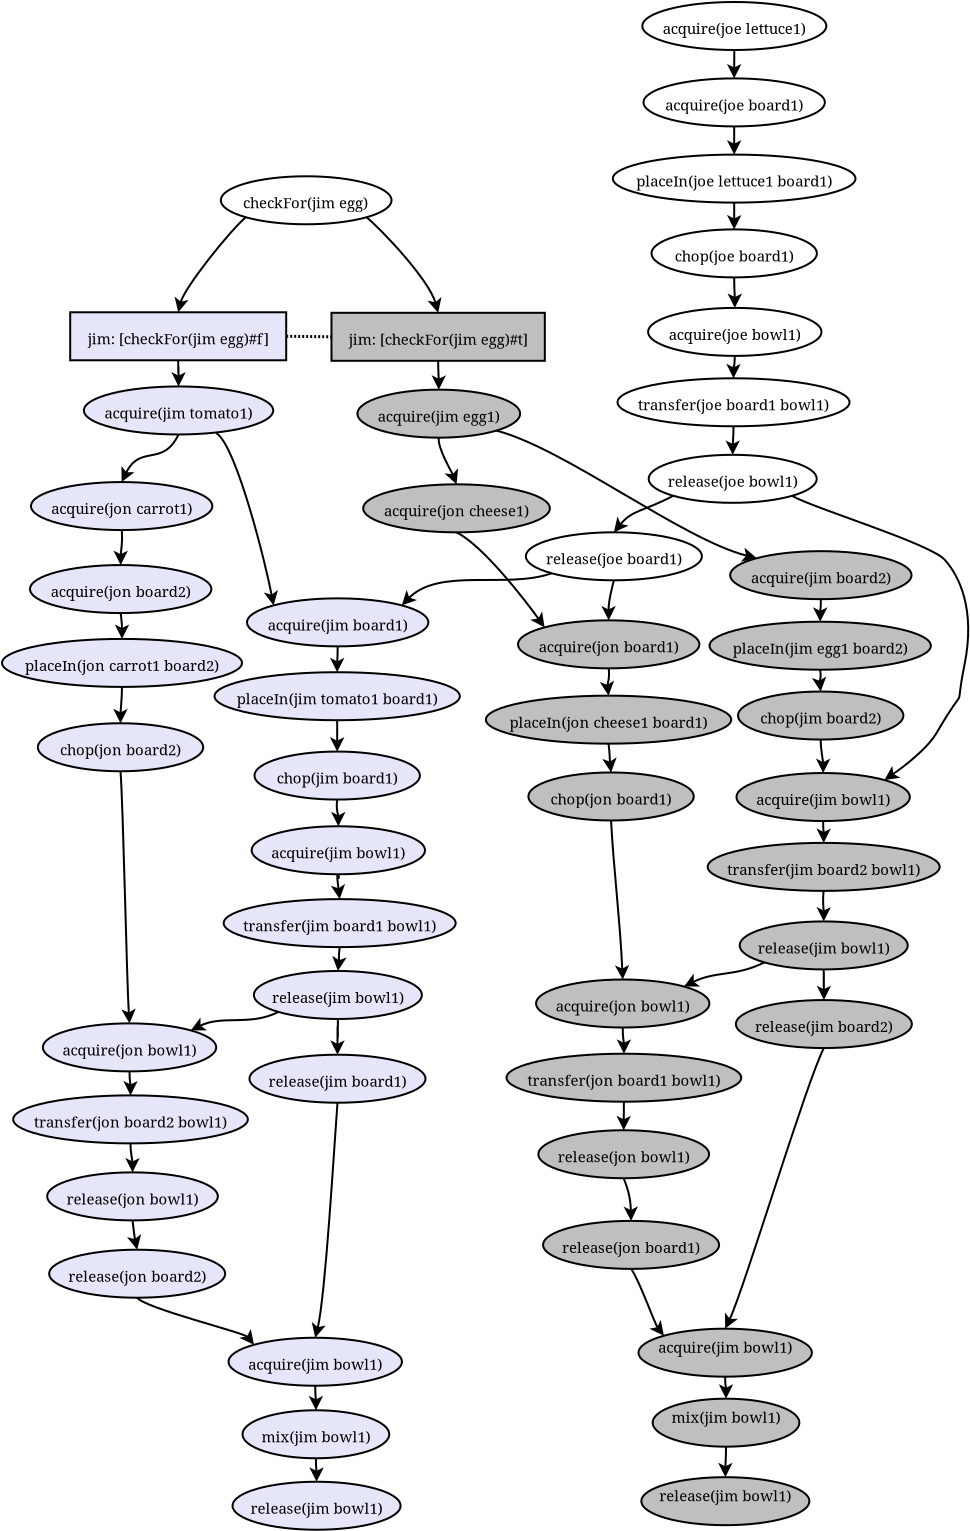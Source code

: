 <?xml version="1.0" encoding="UTF-8"?>
<dia:diagram xmlns:dia="http://www.lysator.liu.se/~alla/dia/">
  <dia:layer name="Background" visible="true">
    <dia:object type="Standard - Ellipse" version="0" id="O0">
      <dia:attribute name="obj_pos">
        <dia:point val="11.867,11.9"/>
      </dia:attribute>
      <dia:attribute name="obj_bb">
        <dia:rectangle val="11.817,11.85;20.45,14.35"/>
      </dia:attribute>
      <dia:attribute name="elem_corner">
        <dia:point val="11.867,11.9"/>
      </dia:attribute>
      <dia:attribute name="elem_width">
        <dia:real val="8.533"/>
      </dia:attribute>
      <dia:attribute name="elem_height">
        <dia:real val="2.4"/>
      </dia:attribute>
    </dia:object>
    <dia:object type="Standard - Text" version="1" id="O1">
      <dia:attribute name="obj_pos">
        <dia:point val="16.133,13.5"/>
      </dia:attribute>
      <dia:attribute name="obj_bb">
        <dia:rectangle val="12.996,12.867;19.271,13.963"/>
      </dia:attribute>
      <dia:attribute name="text">
        <dia:composite type="text">
          <dia:attribute name="string">
            <dia:string>#checkFor(jim egg)#</dia:string>
          </dia:attribute>
          <dia:attribute name="font">
            <dia:font family="serif" style="0" name="Times-Roman"/>
          </dia:attribute>
          <dia:attribute name="height">
            <dia:real val="0.933"/>
          </dia:attribute>
          <dia:attribute name="pos">
            <dia:point val="16.133,13.5"/>
          </dia:attribute>
          <dia:attribute name="color">
            <dia:color val="#000000"/>
          </dia:attribute>
          <dia:attribute name="alignment">
            <dia:enum val="1"/>
          </dia:attribute>
        </dia:composite>
      </dia:attribute>
      <dia:attribute name="valign">
        <dia:enum val="3"/>
      </dia:attribute>
    </dia:object>
    <dia:object type="Standard - Polygon" version="0" id="O2">
      <dia:attribute name="obj_pos">
        <dia:point val="28.065,18.726"/>
      </dia:attribute>
      <dia:attribute name="obj_bb">
        <dia:rectangle val="17.349,18.676;28.115,21.176"/>
      </dia:attribute>
      <dia:attribute name="poly_points">
        <dia:point val="28.065,18.726"/>
        <dia:point val="17.398,18.726"/>
        <dia:point val="17.398,21.126"/>
        <dia:point val="28.065,21.126"/>
      </dia:attribute>
      <dia:attribute name="inner_color">
        <dia:color val="#bfbfbf"/>
      </dia:attribute>
      <dia:attribute name="show_background">
        <dia:boolean val="true"/>
      </dia:attribute>
    </dia:object>
    <dia:object type="Standard - Text" version="1" id="O3">
      <dia:attribute name="obj_pos">
        <dia:point val="22.732,20.326"/>
      </dia:attribute>
      <dia:attribute name="obj_bb">
        <dia:rectangle val="18.148,19.693;27.316,20.789"/>
      </dia:attribute>
      <dia:attribute name="text">
        <dia:composite type="text">
          <dia:attribute name="string">
            <dia:string>#jim: [checkFor(jim egg)#t]#</dia:string>
          </dia:attribute>
          <dia:attribute name="font">
            <dia:font family="serif" style="0" name="Times-Roman"/>
          </dia:attribute>
          <dia:attribute name="height">
            <dia:real val="0.933"/>
          </dia:attribute>
          <dia:attribute name="pos">
            <dia:point val="22.732,20.326"/>
          </dia:attribute>
          <dia:attribute name="color">
            <dia:color val="#000000"/>
          </dia:attribute>
          <dia:attribute name="alignment">
            <dia:enum val="1"/>
          </dia:attribute>
        </dia:composite>
      </dia:attribute>
      <dia:attribute name="valign">
        <dia:enum val="3"/>
      </dia:attribute>
    </dia:object>
    <dia:object type="Standard - Polygon" version="0" id="O4">
      <dia:attribute name="obj_pos">
        <dia:point val="15.134,18.7"/>
      </dia:attribute>
      <dia:attribute name="obj_bb">
        <dia:rectangle val="4.284,18.65;15.184,21.15"/>
      </dia:attribute>
      <dia:attribute name="poly_points">
        <dia:point val="15.134,18.7"/>
        <dia:point val="4.334,18.7"/>
        <dia:point val="4.334,21.1"/>
        <dia:point val="15.134,21.1"/>
      </dia:attribute>
      <dia:attribute name="inner_color">
        <dia:color val="#e6e6fa"/>
      </dia:attribute>
      <dia:attribute name="show_background">
        <dia:boolean val="true"/>
      </dia:attribute>
    </dia:object>
    <dia:object type="Standard - Text" version="1" id="O5">
      <dia:attribute name="obj_pos">
        <dia:point val="9.734,20.3"/>
      </dia:attribute>
      <dia:attribute name="obj_bb">
        <dia:rectangle val="5.161,19.668;14.308,20.763"/>
      </dia:attribute>
      <dia:attribute name="text">
        <dia:composite type="text">
          <dia:attribute name="string">
            <dia:string>#jim: [checkFor(jim egg)#f]#</dia:string>
          </dia:attribute>
          <dia:attribute name="font">
            <dia:font family="serif" style="0" name="Times-Roman"/>
          </dia:attribute>
          <dia:attribute name="height">
            <dia:real val="0.933"/>
          </dia:attribute>
          <dia:attribute name="pos">
            <dia:point val="9.734,20.3"/>
          </dia:attribute>
          <dia:attribute name="color">
            <dia:color val="#000000"/>
          </dia:attribute>
          <dia:attribute name="alignment">
            <dia:enum val="1"/>
          </dia:attribute>
        </dia:composite>
      </dia:attribute>
      <dia:attribute name="valign">
        <dia:enum val="3"/>
      </dia:attribute>
    </dia:object>
    <dia:object type="Standard - Ellipse" version="0" id="O6">
      <dia:attribute name="obj_pos">
        <dia:point val="33.0,7.006"/>
      </dia:attribute>
      <dia:attribute name="obj_bb">
        <dia:rectangle val="32.95,6.956;42.116,9.456"/>
      </dia:attribute>
      <dia:attribute name="elem_corner">
        <dia:point val="33.0,7.006"/>
      </dia:attribute>
      <dia:attribute name="elem_width">
        <dia:real val="9.067"/>
      </dia:attribute>
      <dia:attribute name="elem_height">
        <dia:real val="2.4"/>
      </dia:attribute>
    </dia:object>
    <dia:object type="Standard - Text" version="1" id="O7">
      <dia:attribute name="obj_pos">
        <dia:point val="37.533,8.606"/>
      </dia:attribute>
      <dia:attribute name="obj_bb">
        <dia:rectangle val="34.126,7.974;40.941,9.07"/>
      </dia:attribute>
      <dia:attribute name="text">
        <dia:composite type="text">
          <dia:attribute name="string">
            <dia:string>#acquire(joe board1)#</dia:string>
          </dia:attribute>
          <dia:attribute name="font">
            <dia:font family="serif" style="0" name="Times-Roman"/>
          </dia:attribute>
          <dia:attribute name="height">
            <dia:real val="0.933"/>
          </dia:attribute>
          <dia:attribute name="pos">
            <dia:point val="37.533,8.606"/>
          </dia:attribute>
          <dia:attribute name="color">
            <dia:color val="#000000"/>
          </dia:attribute>
          <dia:attribute name="alignment">
            <dia:enum val="1"/>
          </dia:attribute>
        </dia:composite>
      </dia:attribute>
      <dia:attribute name="valign">
        <dia:enum val="3"/>
      </dia:attribute>
    </dia:object>
    <dia:object type="Standard - Ellipse" version="0" id="O8">
      <dia:attribute name="obj_pos">
        <dia:point val="37.333,30.644"/>
      </dia:attribute>
      <dia:attribute name="obj_bb">
        <dia:rectangle val="37.283,30.594;46.45,33.094"/>
      </dia:attribute>
      <dia:attribute name="elem_corner">
        <dia:point val="37.333,30.644"/>
      </dia:attribute>
      <dia:attribute name="elem_width">
        <dia:real val="9.067"/>
      </dia:attribute>
      <dia:attribute name="elem_height">
        <dia:real val="2.4"/>
      </dia:attribute>
      <dia:attribute name="inner_color">
        <dia:color val="#bfbfbf"/>
      </dia:attribute>
    </dia:object>
    <dia:object type="Standard - Text" version="1" id="O9">
      <dia:attribute name="obj_pos">
        <dia:point val="41.867,32.244"/>
      </dia:attribute>
      <dia:attribute name="obj_bb">
        <dia:rectangle val="38.434,31.612;45.299,32.708"/>
      </dia:attribute>
      <dia:attribute name="text">
        <dia:composite type="text">
          <dia:attribute name="string">
            <dia:string>#acquire(jim board2)#</dia:string>
          </dia:attribute>
          <dia:attribute name="font">
            <dia:font family="serif" style="0" name="Times-Roman"/>
          </dia:attribute>
          <dia:attribute name="height">
            <dia:real val="0.933"/>
          </dia:attribute>
          <dia:attribute name="pos">
            <dia:point val="41.867,32.244"/>
          </dia:attribute>
          <dia:attribute name="color">
            <dia:color val="#000000"/>
          </dia:attribute>
          <dia:attribute name="alignment">
            <dia:enum val="1"/>
          </dia:attribute>
        </dia:composite>
      </dia:attribute>
      <dia:attribute name="valign">
        <dia:enum val="3"/>
      </dia:attribute>
    </dia:object>
    <dia:object type="Standard - Ellipse" version="0" id="O10">
      <dia:attribute name="obj_pos">
        <dia:point val="31.466,10.816"/>
      </dia:attribute>
      <dia:attribute name="obj_bb">
        <dia:rectangle val="31.416,10.766;43.65,13.266"/>
      </dia:attribute>
      <dia:attribute name="elem_corner">
        <dia:point val="31.466,10.816"/>
      </dia:attribute>
      <dia:attribute name="elem_width">
        <dia:real val="12.133"/>
      </dia:attribute>
      <dia:attribute name="elem_height">
        <dia:real val="2.4"/>
      </dia:attribute>
    </dia:object>
    <dia:object type="Standard - Text" version="1" id="O11">
      <dia:attribute name="obj_pos">
        <dia:point val="37.533,12.416"/>
      </dia:attribute>
      <dia:attribute name="obj_bb">
        <dia:rectangle val="32.636,11.784;42.431,12.88"/>
      </dia:attribute>
      <dia:attribute name="text">
        <dia:composite type="text">
          <dia:attribute name="string">
            <dia:string>#placeIn(joe lettuce1 board1)#</dia:string>
          </dia:attribute>
          <dia:attribute name="font">
            <dia:font family="serif" style="0" name="Times-Roman"/>
          </dia:attribute>
          <dia:attribute name="height">
            <dia:real val="0.933"/>
          </dia:attribute>
          <dia:attribute name="pos">
            <dia:point val="37.533,12.416"/>
          </dia:attribute>
          <dia:attribute name="color">
            <dia:color val="#000000"/>
          </dia:attribute>
          <dia:attribute name="alignment">
            <dia:enum val="1"/>
          </dia:attribute>
        </dia:composite>
      </dia:attribute>
      <dia:attribute name="valign">
        <dia:enum val="3"/>
      </dia:attribute>
    </dia:object>
    <dia:object type="Standard - Ellipse" version="0" id="O12">
      <dia:attribute name="obj_pos">
        <dia:point val="36.3,34.172"/>
      </dia:attribute>
      <dia:attribute name="obj_bb">
        <dia:rectangle val="36.251,34.122;47.417,36.622"/>
      </dia:attribute>
      <dia:attribute name="elem_corner">
        <dia:point val="36.3,34.172"/>
      </dia:attribute>
      <dia:attribute name="elem_width">
        <dia:real val="11.067"/>
      </dia:attribute>
      <dia:attribute name="elem_height">
        <dia:real val="2.4"/>
      </dia:attribute>
      <dia:attribute name="inner_color">
        <dia:color val="#bfbfbf"/>
      </dia:attribute>
    </dia:object>
    <dia:object type="Standard - Text" version="1" id="O13">
      <dia:attribute name="obj_pos">
        <dia:point val="41.834,35.772"/>
      </dia:attribute>
      <dia:attribute name="obj_bb">
        <dia:rectangle val="37.468,35.139;46.2,36.235"/>
      </dia:attribute>
      <dia:attribute name="text">
        <dia:composite type="text">
          <dia:attribute name="string">
            <dia:string>#placeIn(jim egg1 board2)#</dia:string>
          </dia:attribute>
          <dia:attribute name="font">
            <dia:font family="serif" style="0" name="Times-Roman"/>
          </dia:attribute>
          <dia:attribute name="height">
            <dia:real val="0.933"/>
          </dia:attribute>
          <dia:attribute name="pos">
            <dia:point val="41.834,35.772"/>
          </dia:attribute>
          <dia:attribute name="color">
            <dia:color val="#000000"/>
          </dia:attribute>
          <dia:attribute name="alignment">
            <dia:enum val="1"/>
          </dia:attribute>
        </dia:composite>
      </dia:attribute>
      <dia:attribute name="valign">
        <dia:enum val="3"/>
      </dia:attribute>
    </dia:object>
    <dia:object type="Standard - Ellipse" version="0" id="O14">
      <dia:attribute name="obj_pos">
        <dia:point val="33.4,14.556"/>
      </dia:attribute>
      <dia:attribute name="obj_bb">
        <dia:rectangle val="33.35,14.506;41.717,17.006"/>
      </dia:attribute>
      <dia:attribute name="elem_corner">
        <dia:point val="33.4,14.556"/>
      </dia:attribute>
      <dia:attribute name="elem_width">
        <dia:real val="8.267"/>
      </dia:attribute>
      <dia:attribute name="elem_height">
        <dia:real val="2.4"/>
      </dia:attribute>
    </dia:object>
    <dia:object type="Standard - Text" version="1" id="O15">
      <dia:attribute name="obj_pos">
        <dia:point val="37.533,16.156"/>
      </dia:attribute>
      <dia:attribute name="obj_bb">
        <dia:rectangle val="34.596,15.523;40.471,16.619"/>
      </dia:attribute>
      <dia:attribute name="text">
        <dia:composite type="text">
          <dia:attribute name="string">
            <dia:string>#chop(joe board1)#</dia:string>
          </dia:attribute>
          <dia:attribute name="font">
            <dia:font family="serif" style="0" name="Times-Roman"/>
          </dia:attribute>
          <dia:attribute name="height">
            <dia:real val="0.933"/>
          </dia:attribute>
          <dia:attribute name="pos">
            <dia:point val="37.533,16.156"/>
          </dia:attribute>
          <dia:attribute name="color">
            <dia:color val="#000000"/>
          </dia:attribute>
          <dia:attribute name="alignment">
            <dia:enum val="1"/>
          </dia:attribute>
        </dia:composite>
      </dia:attribute>
      <dia:attribute name="valign">
        <dia:enum val="3"/>
      </dia:attribute>
    </dia:object>
    <dia:object type="Standard - Ellipse" version="0" id="O16">
      <dia:attribute name="obj_pos">
        <dia:point val="37.726,37.663"/>
      </dia:attribute>
      <dia:attribute name="obj_bb">
        <dia:rectangle val="37.676,37.613;46.043,40.113"/>
      </dia:attribute>
      <dia:attribute name="elem_corner">
        <dia:point val="37.726,37.663"/>
      </dia:attribute>
      <dia:attribute name="elem_width">
        <dia:real val="8.267"/>
      </dia:attribute>
      <dia:attribute name="elem_height">
        <dia:real val="2.4"/>
      </dia:attribute>
      <dia:attribute name="inner_color">
        <dia:color val="#bfbfbf"/>
      </dia:attribute>
    </dia:object>
    <dia:object type="Standard - Text" version="1" id="O17">
      <dia:attribute name="obj_pos">
        <dia:point val="41.86,39.263"/>
      </dia:attribute>
      <dia:attribute name="obj_bb">
        <dia:rectangle val="38.897,38.63;44.822,39.726"/>
      </dia:attribute>
      <dia:attribute name="text">
        <dia:composite type="text">
          <dia:attribute name="string">
            <dia:string>#chop(jim board2)#</dia:string>
          </dia:attribute>
          <dia:attribute name="font">
            <dia:font family="serif" style="0" name="Times-Roman"/>
          </dia:attribute>
          <dia:attribute name="height">
            <dia:real val="0.933"/>
          </dia:attribute>
          <dia:attribute name="pos">
            <dia:point val="41.86,39.263"/>
          </dia:attribute>
          <dia:attribute name="color">
            <dia:color val="#000000"/>
          </dia:attribute>
          <dia:attribute name="alignment">
            <dia:enum val="1"/>
          </dia:attribute>
        </dia:composite>
      </dia:attribute>
      <dia:attribute name="valign">
        <dia:enum val="3"/>
      </dia:attribute>
    </dia:object>
    <dia:object type="Standard - Ellipse" version="0" id="O18">
      <dia:attribute name="obj_pos">
        <dia:point val="33.23,18.481"/>
      </dia:attribute>
      <dia:attribute name="obj_bb">
        <dia:rectangle val="33.18,18.431;41.946,20.931"/>
      </dia:attribute>
      <dia:attribute name="elem_corner">
        <dia:point val="33.23,18.481"/>
      </dia:attribute>
      <dia:attribute name="elem_width">
        <dia:real val="8.667"/>
      </dia:attribute>
      <dia:attribute name="elem_height">
        <dia:real val="2.4"/>
      </dia:attribute>
    </dia:object>
    <dia:object type="Standard - Text" version="1" id="O19">
      <dia:attribute name="obj_pos">
        <dia:point val="37.563,20.081"/>
      </dia:attribute>
      <dia:attribute name="obj_bb">
        <dia:rectangle val="34.338,19.449;40.788,20.545"/>
      </dia:attribute>
      <dia:attribute name="text">
        <dia:composite type="text">
          <dia:attribute name="string">
            <dia:string>#acquire(joe bowl1)#</dia:string>
          </dia:attribute>
          <dia:attribute name="font">
            <dia:font family="serif" style="0" name="Times-Roman"/>
          </dia:attribute>
          <dia:attribute name="height">
            <dia:real val="0.933"/>
          </dia:attribute>
          <dia:attribute name="pos">
            <dia:point val="37.563,20.081"/>
          </dia:attribute>
          <dia:attribute name="color">
            <dia:color val="#000000"/>
          </dia:attribute>
          <dia:attribute name="alignment">
            <dia:enum val="1"/>
          </dia:attribute>
        </dia:composite>
      </dia:attribute>
      <dia:attribute name="valign">
        <dia:enum val="3"/>
      </dia:attribute>
    </dia:object>
    <dia:object type="Standard - Ellipse" version="0" id="O20">
      <dia:attribute name="obj_pos">
        <dia:point val="31.7,22"/>
      </dia:attribute>
      <dia:attribute name="obj_bb">
        <dia:rectangle val="31.65,21.95;43.35,24.45"/>
      </dia:attribute>
      <dia:attribute name="elem_corner">
        <dia:point val="31.7,22"/>
      </dia:attribute>
      <dia:attribute name="elem_width">
        <dia:real val="11.6"/>
      </dia:attribute>
      <dia:attribute name="elem_height">
        <dia:real val="2.4"/>
      </dia:attribute>
    </dia:object>
    <dia:object type="Standard - Text" version="1" id="O21">
      <dia:attribute name="obj_pos">
        <dia:point val="37.5,23.6"/>
      </dia:attribute>
      <dia:attribute name="obj_bb">
        <dia:rectangle val="32.861,22.968;42.139,24.063"/>
      </dia:attribute>
      <dia:attribute name="text">
        <dia:composite type="text">
          <dia:attribute name="string">
            <dia:string>#transfer(joe board1 bowl1)#</dia:string>
          </dia:attribute>
          <dia:attribute name="font">
            <dia:font family="serif" style="0" name="Times-Roman"/>
          </dia:attribute>
          <dia:attribute name="height">
            <dia:real val="0.933"/>
          </dia:attribute>
          <dia:attribute name="pos">
            <dia:point val="37.5,23.6"/>
          </dia:attribute>
          <dia:attribute name="color">
            <dia:color val="#000000"/>
          </dia:attribute>
          <dia:attribute name="alignment">
            <dia:enum val="1"/>
          </dia:attribute>
        </dia:composite>
      </dia:attribute>
      <dia:attribute name="valign">
        <dia:enum val="3"/>
      </dia:attribute>
    </dia:object>
    <dia:object type="Standard - Ellipse" version="0" id="O22">
      <dia:attribute name="obj_pos">
        <dia:point val="33.259,25.827"/>
      </dia:attribute>
      <dia:attribute name="obj_bb">
        <dia:rectangle val="33.209,25.777;41.709,28.277"/>
      </dia:attribute>
      <dia:attribute name="elem_corner">
        <dia:point val="33.259,25.827"/>
      </dia:attribute>
      <dia:attribute name="elem_width">
        <dia:real val="8.4"/>
      </dia:attribute>
      <dia:attribute name="elem_height">
        <dia:real val="2.4"/>
      </dia:attribute>
    </dia:object>
    <dia:object type="Standard - Text" version="1" id="O23">
      <dia:attribute name="obj_pos">
        <dia:point val="37.459,27.427"/>
      </dia:attribute>
      <dia:attribute name="obj_bb">
        <dia:rectangle val="34.282,26.795;40.635,27.89"/>
      </dia:attribute>
      <dia:attribute name="text">
        <dia:composite type="text">
          <dia:attribute name="string">
            <dia:string>#release(joe bowl1)#</dia:string>
          </dia:attribute>
          <dia:attribute name="font">
            <dia:font family="serif" style="0" name="Times-Roman"/>
          </dia:attribute>
          <dia:attribute name="height">
            <dia:real val="0.933"/>
          </dia:attribute>
          <dia:attribute name="pos">
            <dia:point val="37.459,27.427"/>
          </dia:attribute>
          <dia:attribute name="color">
            <dia:color val="#000000"/>
          </dia:attribute>
          <dia:attribute name="alignment">
            <dia:enum val="1"/>
          </dia:attribute>
        </dia:composite>
      </dia:attribute>
      <dia:attribute name="valign">
        <dia:enum val="3"/>
      </dia:attribute>
    </dia:object>
    <dia:object type="Standard - Ellipse" version="0" id="O24">
      <dia:attribute name="obj_pos">
        <dia:point val="27.118,29.701"/>
      </dia:attribute>
      <dia:attribute name="obj_bb">
        <dia:rectangle val="27.068,29.651;35.968,32.151"/>
      </dia:attribute>
      <dia:attribute name="elem_corner">
        <dia:point val="27.118,29.701"/>
      </dia:attribute>
      <dia:attribute name="elem_width">
        <dia:real val="8.8"/>
      </dia:attribute>
      <dia:attribute name="elem_height">
        <dia:real val="2.4"/>
      </dia:attribute>
    </dia:object>
    <dia:object type="Standard - Text" version="1" id="O25">
      <dia:attribute name="obj_pos">
        <dia:point val="31.518,31.302"/>
      </dia:attribute>
      <dia:attribute name="obj_bb">
        <dia:rectangle val="28.159,30.669;34.876,31.765"/>
      </dia:attribute>
      <dia:attribute name="text">
        <dia:composite type="text">
          <dia:attribute name="string">
            <dia:string>#release(joe board1)#</dia:string>
          </dia:attribute>
          <dia:attribute name="font">
            <dia:font family="serif" style="0" name="Times-Roman"/>
          </dia:attribute>
          <dia:attribute name="height">
            <dia:real val="0.933"/>
          </dia:attribute>
          <dia:attribute name="pos">
            <dia:point val="31.518,31.302"/>
          </dia:attribute>
          <dia:attribute name="color">
            <dia:color val="#000000"/>
          </dia:attribute>
          <dia:attribute name="alignment">
            <dia:enum val="1"/>
          </dia:attribute>
        </dia:composite>
      </dia:attribute>
      <dia:attribute name="valign">
        <dia:enum val="3"/>
      </dia:attribute>
    </dia:object>
    <dia:object type="Standard - Ellipse" version="0" id="O26">
      <dia:attribute name="obj_pos">
        <dia:point val="37.649,41.737"/>
      </dia:attribute>
      <dia:attribute name="obj_bb">
        <dia:rectangle val="37.599,41.687;46.366,44.187"/>
      </dia:attribute>
      <dia:attribute name="elem_corner">
        <dia:point val="37.649,41.737"/>
      </dia:attribute>
      <dia:attribute name="elem_width">
        <dia:real val="8.667"/>
      </dia:attribute>
      <dia:attribute name="elem_height">
        <dia:real val="2.4"/>
      </dia:attribute>
      <dia:attribute name="inner_color">
        <dia:color val="#bfbfbf"/>
      </dia:attribute>
    </dia:object>
    <dia:object type="Standard - Text" version="1" id="O27">
      <dia:attribute name="obj_pos">
        <dia:point val="41.982,43.337"/>
      </dia:attribute>
      <dia:attribute name="obj_bb">
        <dia:rectangle val="38.732,42.705;45.232,43.801"/>
      </dia:attribute>
      <dia:attribute name="text">
        <dia:composite type="text">
          <dia:attribute name="string">
            <dia:string>#acquire(jim bowl1)#</dia:string>
          </dia:attribute>
          <dia:attribute name="font">
            <dia:font family="serif" style="0" name="Times-Roman"/>
          </dia:attribute>
          <dia:attribute name="height">
            <dia:real val="0.933"/>
          </dia:attribute>
          <dia:attribute name="pos">
            <dia:point val="41.982,43.337"/>
          </dia:attribute>
          <dia:attribute name="color">
            <dia:color val="#000000"/>
          </dia:attribute>
          <dia:attribute name="alignment">
            <dia:enum val="1"/>
          </dia:attribute>
        </dia:composite>
      </dia:attribute>
      <dia:attribute name="valign">
        <dia:enum val="3"/>
      </dia:attribute>
    </dia:object>
    <dia:object type="Standard - Ellipse" version="0" id="O28">
      <dia:attribute name="obj_pos">
        <dia:point val="26.725,34.103"/>
      </dia:attribute>
      <dia:attribute name="obj_bb">
        <dia:rectangle val="26.675,34.053;35.842,36.553"/>
      </dia:attribute>
      <dia:attribute name="elem_corner">
        <dia:point val="26.725,34.103"/>
      </dia:attribute>
      <dia:attribute name="elem_width">
        <dia:real val="9.067"/>
      </dia:attribute>
      <dia:attribute name="elem_height">
        <dia:real val="2.4"/>
      </dia:attribute>
      <dia:attribute name="inner_color">
        <dia:color val="#bfbfbf"/>
      </dia:attribute>
    </dia:object>
    <dia:object type="Standard - Text" version="1" id="O29">
      <dia:attribute name="obj_pos">
        <dia:point val="31.259,35.703"/>
      </dia:attribute>
      <dia:attribute name="obj_bb">
        <dia:rectangle val="27.834,35.07;34.684,36.166"/>
      </dia:attribute>
      <dia:attribute name="text">
        <dia:composite type="text">
          <dia:attribute name="string">
            <dia:string>#acquire(jon board1)#</dia:string>
          </dia:attribute>
          <dia:attribute name="font">
            <dia:font family="serif" style="0" name="Times-Roman"/>
          </dia:attribute>
          <dia:attribute name="height">
            <dia:real val="0.933"/>
          </dia:attribute>
          <dia:attribute name="pos">
            <dia:point val="31.259,35.703"/>
          </dia:attribute>
          <dia:attribute name="color">
            <dia:color val="#000000"/>
          </dia:attribute>
          <dia:attribute name="alignment">
            <dia:enum val="1"/>
          </dia:attribute>
        </dia:composite>
      </dia:attribute>
      <dia:attribute name="valign">
        <dia:enum val="3"/>
      </dia:attribute>
    </dia:object>
    <dia:object type="Standard - Ellipse" version="0" id="O30">
      <dia:attribute name="obj_pos">
        <dia:point val="36.208,45.23"/>
      </dia:attribute>
      <dia:attribute name="obj_bb">
        <dia:rectangle val="36.158,45.18;47.858,47.68"/>
      </dia:attribute>
      <dia:attribute name="elem_corner">
        <dia:point val="36.208,45.23"/>
      </dia:attribute>
      <dia:attribute name="elem_width">
        <dia:real val="11.6"/>
      </dia:attribute>
      <dia:attribute name="elem_height">
        <dia:real val="2.4"/>
      </dia:attribute>
      <dia:attribute name="inner_color">
        <dia:color val="#bfbfbf"/>
      </dia:attribute>
    </dia:object>
    <dia:object type="Standard - Text" version="1" id="O31">
      <dia:attribute name="obj_pos">
        <dia:point val="42.008,46.83"/>
      </dia:attribute>
      <dia:attribute name="obj_bb">
        <dia:rectangle val="37.344,46.198;46.671,47.294"/>
      </dia:attribute>
      <dia:attribute name="text">
        <dia:composite type="text">
          <dia:attribute name="string">
            <dia:string>#transfer(jim board2 bowl1)#</dia:string>
          </dia:attribute>
          <dia:attribute name="font">
            <dia:font family="serif" style="0" name="Times-Roman"/>
          </dia:attribute>
          <dia:attribute name="height">
            <dia:real val="0.933"/>
          </dia:attribute>
          <dia:attribute name="pos">
            <dia:point val="42.008,46.83"/>
          </dia:attribute>
          <dia:attribute name="color">
            <dia:color val="#000000"/>
          </dia:attribute>
          <dia:attribute name="alignment">
            <dia:enum val="1"/>
          </dia:attribute>
        </dia:composite>
      </dia:attribute>
      <dia:attribute name="valign">
        <dia:enum val="3"/>
      </dia:attribute>
    </dia:object>
    <dia:object type="Standard - Ellipse" version="0" id="O32">
      <dia:attribute name="obj_pos">
        <dia:point val="25.118,37.869"/>
      </dia:attribute>
      <dia:attribute name="obj_bb">
        <dia:rectangle val="25.068,37.819;37.435,40.319"/>
      </dia:attribute>
      <dia:attribute name="elem_corner">
        <dia:point val="25.118,37.869"/>
      </dia:attribute>
      <dia:attribute name="elem_width">
        <dia:real val="12.267"/>
      </dia:attribute>
      <dia:attribute name="elem_height">
        <dia:real val="2.4"/>
      </dia:attribute>
      <dia:attribute name="inner_color">
        <dia:color val="#bfbfbf"/>
      </dia:attribute>
    </dia:object>
    <dia:object type="Standard - Text" version="1" id="O33">
      <dia:attribute name="obj_pos">
        <dia:point val="31.252,39.469"/>
      </dia:attribute>
      <dia:attribute name="obj_bb">
        <dia:rectangle val="26.341,38.836;36.161,39.932"/>
      </dia:attribute>
      <dia:attribute name="text">
        <dia:composite type="text">
          <dia:attribute name="string">
            <dia:string>#placeIn(jon cheese1 board1)#</dia:string>
          </dia:attribute>
          <dia:attribute name="font">
            <dia:font family="serif" style="0" name="Times-Roman"/>
          </dia:attribute>
          <dia:attribute name="height">
            <dia:real val="0.933"/>
          </dia:attribute>
          <dia:attribute name="pos">
            <dia:point val="31.252,39.469"/>
          </dia:attribute>
          <dia:attribute name="color">
            <dia:color val="#000000"/>
          </dia:attribute>
          <dia:attribute name="alignment">
            <dia:enum val="1"/>
          </dia:attribute>
        </dia:composite>
      </dia:attribute>
      <dia:attribute name="valign">
        <dia:enum val="3"/>
      </dia:attribute>
    </dia:object>
    <dia:object type="Standard - Ellipse" version="0" id="O34">
      <dia:attribute name="obj_pos">
        <dia:point val="37.81,49.157"/>
      </dia:attribute>
      <dia:attribute name="obj_bb">
        <dia:rectangle val="37.76,49.107;46.26,51.607"/>
      </dia:attribute>
      <dia:attribute name="elem_corner">
        <dia:point val="37.81,49.157"/>
      </dia:attribute>
      <dia:attribute name="elem_width">
        <dia:real val="8.4"/>
      </dia:attribute>
      <dia:attribute name="elem_height">
        <dia:real val="2.4"/>
      </dia:attribute>
      <dia:attribute name="inner_color">
        <dia:color val="#bfbfbf"/>
      </dia:attribute>
    </dia:object>
    <dia:object type="Standard - Text" version="1" id="O35">
      <dia:attribute name="obj_pos">
        <dia:point val="42.01,50.757"/>
      </dia:attribute>
      <dia:attribute name="obj_bb">
        <dia:rectangle val="38.808,50.125;45.211,51.221"/>
      </dia:attribute>
      <dia:attribute name="text">
        <dia:composite type="text">
          <dia:attribute name="string">
            <dia:string>#release(jim bowl1)#</dia:string>
          </dia:attribute>
          <dia:attribute name="font">
            <dia:font family="serif" style="0" name="Times-Roman"/>
          </dia:attribute>
          <dia:attribute name="height">
            <dia:real val="0.933"/>
          </dia:attribute>
          <dia:attribute name="pos">
            <dia:point val="42.01,50.757"/>
          </dia:attribute>
          <dia:attribute name="color">
            <dia:color val="#000000"/>
          </dia:attribute>
          <dia:attribute name="alignment">
            <dia:enum val="1"/>
          </dia:attribute>
        </dia:composite>
      </dia:attribute>
      <dia:attribute name="valign">
        <dia:enum val="3"/>
      </dia:attribute>
    </dia:object>
    <dia:object type="Standard - Ellipse" version="0" id="O36">
      <dia:attribute name="obj_pos">
        <dia:point val="27.244,41.71"/>
      </dia:attribute>
      <dia:attribute name="obj_bb">
        <dia:rectangle val="27.194,41.66;35.561,44.16"/>
      </dia:attribute>
      <dia:attribute name="elem_corner">
        <dia:point val="27.244,41.71"/>
      </dia:attribute>
      <dia:attribute name="elem_width">
        <dia:real val="8.267"/>
      </dia:attribute>
      <dia:attribute name="elem_height">
        <dia:real val="2.4"/>
      </dia:attribute>
      <dia:attribute name="inner_color">
        <dia:color val="#bfbfbf"/>
      </dia:attribute>
    </dia:object>
    <dia:object type="Standard - Text" version="1" id="O37">
      <dia:attribute name="obj_pos">
        <dia:point val="31.377,43.31"/>
      </dia:attribute>
      <dia:attribute name="obj_bb">
        <dia:rectangle val="28.422,42.678;34.332,43.773"/>
      </dia:attribute>
      <dia:attribute name="text">
        <dia:composite type="text">
          <dia:attribute name="string">
            <dia:string>#chop(jon board1)#</dia:string>
          </dia:attribute>
          <dia:attribute name="font">
            <dia:font family="serif" style="0" name="Times-Roman"/>
          </dia:attribute>
          <dia:attribute name="height">
            <dia:real val="0.933"/>
          </dia:attribute>
          <dia:attribute name="pos">
            <dia:point val="31.377,43.31"/>
          </dia:attribute>
          <dia:attribute name="color">
            <dia:color val="#000000"/>
          </dia:attribute>
          <dia:attribute name="alignment">
            <dia:enum val="1"/>
          </dia:attribute>
        </dia:composite>
      </dia:attribute>
      <dia:attribute name="valign">
        <dia:enum val="3"/>
      </dia:attribute>
    </dia:object>
    <dia:object type="Standard - Ellipse" version="0" id="O38">
      <dia:attribute name="obj_pos">
        <dia:point val="37.617,53.089"/>
      </dia:attribute>
      <dia:attribute name="obj_bb">
        <dia:rectangle val="37.567,53.039;46.467,55.539"/>
      </dia:attribute>
      <dia:attribute name="elem_corner">
        <dia:point val="37.617,53.089"/>
      </dia:attribute>
      <dia:attribute name="elem_width">
        <dia:real val="8.8"/>
      </dia:attribute>
      <dia:attribute name="elem_height">
        <dia:real val="2.4"/>
      </dia:attribute>
      <dia:attribute name="inner_color">
        <dia:color val="#bfbfbf"/>
      </dia:attribute>
    </dia:object>
    <dia:object type="Standard - Text" version="1" id="O39">
      <dia:attribute name="obj_pos">
        <dia:point val="42.017,54.689"/>
      </dia:attribute>
      <dia:attribute name="obj_bb">
        <dia:rectangle val="38.633,54.057;45.4,55.153"/>
      </dia:attribute>
      <dia:attribute name="text">
        <dia:composite type="text">
          <dia:attribute name="string">
            <dia:string>#release(jim board2)#</dia:string>
          </dia:attribute>
          <dia:attribute name="font">
            <dia:font family="serif" style="0" name="Times-Roman"/>
          </dia:attribute>
          <dia:attribute name="height">
            <dia:real val="0.933"/>
          </dia:attribute>
          <dia:attribute name="pos">
            <dia:point val="42.017,54.689"/>
          </dia:attribute>
          <dia:attribute name="color">
            <dia:color val="#000000"/>
          </dia:attribute>
          <dia:attribute name="alignment">
            <dia:enum val="1"/>
          </dia:attribute>
        </dia:composite>
      </dia:attribute>
      <dia:attribute name="valign">
        <dia:enum val="3"/>
      </dia:attribute>
    </dia:object>
    <dia:object type="Standard - Ellipse" version="0" id="O40">
      <dia:attribute name="obj_pos">
        <dia:point val="27.627,52.062"/>
      </dia:attribute>
      <dia:attribute name="obj_bb">
        <dia:rectangle val="27.577,52.012;36.343,54.512"/>
      </dia:attribute>
      <dia:attribute name="elem_corner">
        <dia:point val="27.627,52.062"/>
      </dia:attribute>
      <dia:attribute name="elem_width">
        <dia:real val="8.667"/>
      </dia:attribute>
      <dia:attribute name="elem_height">
        <dia:real val="2.4"/>
      </dia:attribute>
      <dia:attribute name="inner_color">
        <dia:color val="#bfbfbf"/>
      </dia:attribute>
    </dia:object>
    <dia:object type="Standard - Text" version="1" id="O41">
      <dia:attribute name="obj_pos">
        <dia:point val="31.96,53.662"/>
      </dia:attribute>
      <dia:attribute name="obj_bb">
        <dia:rectangle val="28.718,53.029;35.203,54.125"/>
      </dia:attribute>
      <dia:attribute name="text">
        <dia:composite type="text">
          <dia:attribute name="string">
            <dia:string>#acquire(jon bowl1)#</dia:string>
          </dia:attribute>
          <dia:attribute name="font">
            <dia:font family="serif" style="0" name="Times-Roman"/>
          </dia:attribute>
          <dia:attribute name="height">
            <dia:real val="0.933"/>
          </dia:attribute>
          <dia:attribute name="pos">
            <dia:point val="31.96,53.662"/>
          </dia:attribute>
          <dia:attribute name="color">
            <dia:color val="#000000"/>
          </dia:attribute>
          <dia:attribute name="alignment">
            <dia:enum val="1"/>
          </dia:attribute>
        </dia:composite>
      </dia:attribute>
      <dia:attribute name="valign">
        <dia:enum val="3"/>
      </dia:attribute>
    </dia:object>
    <dia:object type="Standard - Ellipse" version="0" id="O42">
      <dia:attribute name="obj_pos">
        <dia:point val="26.152,55.772"/>
      </dia:attribute>
      <dia:attribute name="obj_bb">
        <dia:rectangle val="26.102,55.722;37.935,58.222"/>
      </dia:attribute>
      <dia:attribute name="elem_corner">
        <dia:point val="26.152,55.772"/>
      </dia:attribute>
      <dia:attribute name="elem_width">
        <dia:real val="11.733"/>
      </dia:attribute>
      <dia:attribute name="elem_height">
        <dia:real val="2.4"/>
      </dia:attribute>
      <dia:attribute name="inner_color">
        <dia:color val="#bfbfbf"/>
      </dia:attribute>
    </dia:object>
    <dia:object type="Standard - Text" version="1" id="O43">
      <dia:attribute name="obj_pos">
        <dia:point val="32.019,57.372"/>
      </dia:attribute>
      <dia:attribute name="obj_bb">
        <dia:rectangle val="27.362,56.739;36.675,57.835"/>
      </dia:attribute>
      <dia:attribute name="text">
        <dia:composite type="text">
          <dia:attribute name="string">
            <dia:string>#transfer(jon board1 bowl1)#</dia:string>
          </dia:attribute>
          <dia:attribute name="font">
            <dia:font family="serif" style="0" name="Times-Roman"/>
          </dia:attribute>
          <dia:attribute name="height">
            <dia:real val="0.933"/>
          </dia:attribute>
          <dia:attribute name="pos">
            <dia:point val="32.019,57.372"/>
          </dia:attribute>
          <dia:attribute name="color">
            <dia:color val="#000000"/>
          </dia:attribute>
          <dia:attribute name="alignment">
            <dia:enum val="1"/>
          </dia:attribute>
        </dia:composite>
      </dia:attribute>
      <dia:attribute name="valign">
        <dia:enum val="3"/>
      </dia:attribute>
    </dia:object>
    <dia:object type="Standard - Ellipse" version="0" id="O44">
      <dia:attribute name="obj_pos">
        <dia:point val="27.743,59.598"/>
      </dia:attribute>
      <dia:attribute name="obj_bb">
        <dia:rectangle val="27.693,59.548;36.327,62.048"/>
      </dia:attribute>
      <dia:attribute name="elem_corner">
        <dia:point val="27.743,59.598"/>
      </dia:attribute>
      <dia:attribute name="elem_width">
        <dia:real val="8.533"/>
      </dia:attribute>
      <dia:attribute name="elem_height">
        <dia:real val="2.4"/>
      </dia:attribute>
      <dia:attribute name="inner_color">
        <dia:color val="#bfbfbf"/>
      </dia:attribute>
    </dia:object>
    <dia:object type="Standard - Text" version="1" id="O45">
      <dia:attribute name="obj_pos">
        <dia:point val="32.01,61.198"/>
      </dia:attribute>
      <dia:attribute name="obj_bb">
        <dia:rectangle val="28.816,60.565;35.204,61.661"/>
      </dia:attribute>
      <dia:attribute name="text">
        <dia:composite type="text">
          <dia:attribute name="string">
            <dia:string>#release(jon bowl1)#</dia:string>
          </dia:attribute>
          <dia:attribute name="font">
            <dia:font family="serif" style="0" name="Times-Roman"/>
          </dia:attribute>
          <dia:attribute name="height">
            <dia:real val="0.933"/>
          </dia:attribute>
          <dia:attribute name="pos">
            <dia:point val="32.01,61.198"/>
          </dia:attribute>
          <dia:attribute name="color">
            <dia:color val="#000000"/>
          </dia:attribute>
          <dia:attribute name="alignment">
            <dia:enum val="1"/>
          </dia:attribute>
        </dia:composite>
      </dia:attribute>
      <dia:attribute name="valign">
        <dia:enum val="3"/>
      </dia:attribute>
    </dia:object>
    <dia:object type="Standard - Ellipse" version="0" id="O46">
      <dia:attribute name="obj_pos">
        <dia:point val="27.979,64.13"/>
      </dia:attribute>
      <dia:attribute name="obj_bb">
        <dia:rectangle val="27.929,64.08;36.829,66.58"/>
      </dia:attribute>
      <dia:attribute name="elem_corner">
        <dia:point val="27.979,64.13"/>
      </dia:attribute>
      <dia:attribute name="elem_width">
        <dia:real val="8.8"/>
      </dia:attribute>
      <dia:attribute name="elem_height">
        <dia:real val="2.4"/>
      </dia:attribute>
      <dia:attribute name="inner_color">
        <dia:color val="#bfbfbf"/>
      </dia:attribute>
    </dia:object>
    <dia:object type="Standard - Text" version="1" id="O47">
      <dia:attribute name="obj_pos">
        <dia:point val="32.379,65.73"/>
      </dia:attribute>
      <dia:attribute name="obj_bb">
        <dia:rectangle val="29.003,65.098;35.755,66.194"/>
      </dia:attribute>
      <dia:attribute name="text">
        <dia:composite type="text">
          <dia:attribute name="string">
            <dia:string>#release(jon board1)#</dia:string>
          </dia:attribute>
          <dia:attribute name="font">
            <dia:font family="serif" style="0" name="Times-Roman"/>
          </dia:attribute>
          <dia:attribute name="height">
            <dia:real val="0.933"/>
          </dia:attribute>
          <dia:attribute name="pos">
            <dia:point val="32.379,65.73"/>
          </dia:attribute>
          <dia:attribute name="color">
            <dia:color val="#000000"/>
          </dia:attribute>
          <dia:attribute name="alignment">
            <dia:enum val="1"/>
          </dia:attribute>
        </dia:composite>
      </dia:attribute>
      <dia:attribute name="valign">
        <dia:enum val="3"/>
      </dia:attribute>
    </dia:object>
    <dia:object type="Standard - Ellipse" version="0" id="O48">
      <dia:attribute name="obj_pos">
        <dia:point val="32.75,69.52"/>
      </dia:attribute>
      <dia:attribute name="obj_bb">
        <dia:rectangle val="32.7,69.47;41.467,71.97"/>
      </dia:attribute>
      <dia:attribute name="elem_corner">
        <dia:point val="32.75,69.52"/>
      </dia:attribute>
      <dia:attribute name="elem_width">
        <dia:real val="8.667"/>
      </dia:attribute>
      <dia:attribute name="elem_height">
        <dia:real val="2.4"/>
      </dia:attribute>
      <dia:attribute name="inner_color">
        <dia:color val="#bfbfbf"/>
      </dia:attribute>
    </dia:object>
    <dia:object type="Standard - Text" version="1" id="O49">
      <dia:attribute name="obj_pos">
        <dia:point val="37.083,70.72"/>
      </dia:attribute>
      <dia:attribute name="obj_bb">
        <dia:rectangle val="33.833,70.068;40.353,71.224"/>
      </dia:attribute>
      <dia:attribute name="text">
        <dia:composite type="text">
          <dia:attribute name="string">
            <dia:string>#acquire(jim bowl1)#</dia:string>
          </dia:attribute>
          <dia:attribute name="font">
            <dia:font family="serif" style="0" name="Times-Roman"/>
          </dia:attribute>
          <dia:attribute name="height">
            <dia:real val="0.933"/>
          </dia:attribute>
          <dia:attribute name="pos">
            <dia:point val="37.083,70.72"/>
          </dia:attribute>
          <dia:attribute name="color">
            <dia:color val="#000000"/>
          </dia:attribute>
          <dia:attribute name="alignment">
            <dia:enum val="1"/>
          </dia:attribute>
        </dia:composite>
      </dia:attribute>
      <dia:attribute name="valign">
        <dia:enum val="3"/>
      </dia:attribute>
      <dia:connections>
        <dia:connection handle="0" to="O48" connection="8"/>
      </dia:connections>
    </dia:object>
    <dia:object type="Standard - Ellipse" version="0" id="O50">
      <dia:attribute name="obj_pos">
        <dia:point val="33.458,73.02"/>
      </dia:attribute>
      <dia:attribute name="obj_bb">
        <dia:rectangle val="33.408,72.97;40.841,75.47"/>
      </dia:attribute>
      <dia:attribute name="elem_corner">
        <dia:point val="33.458,73.02"/>
      </dia:attribute>
      <dia:attribute name="elem_width">
        <dia:real val="7.333"/>
      </dia:attribute>
      <dia:attribute name="elem_height">
        <dia:real val="2.4"/>
      </dia:attribute>
      <dia:attribute name="inner_color">
        <dia:color val="#bfbfbf"/>
      </dia:attribute>
    </dia:object>
    <dia:object type="Standard - Text" version="1" id="O51">
      <dia:attribute name="obj_pos">
        <dia:point val="37.125,74.22"/>
      </dia:attribute>
      <dia:attribute name="obj_bb">
        <dia:rectangle val="34.552,73.568;39.717,74.724"/>
      </dia:attribute>
      <dia:attribute name="text">
        <dia:composite type="text">
          <dia:attribute name="string">
            <dia:string>#mix(jim bowl1)#</dia:string>
          </dia:attribute>
          <dia:attribute name="font">
            <dia:font family="serif" style="0" name="Times-Roman"/>
          </dia:attribute>
          <dia:attribute name="height">
            <dia:real val="0.933"/>
          </dia:attribute>
          <dia:attribute name="pos">
            <dia:point val="37.125,74.22"/>
          </dia:attribute>
          <dia:attribute name="color">
            <dia:color val="#000000"/>
          </dia:attribute>
          <dia:attribute name="alignment">
            <dia:enum val="1"/>
          </dia:attribute>
        </dia:composite>
      </dia:attribute>
      <dia:attribute name="valign">
        <dia:enum val="3"/>
      </dia:attribute>
      <dia:connections>
        <dia:connection handle="0" to="O50" connection="8"/>
      </dia:connections>
    </dia:object>
    <dia:object type="Standard - Ellipse" version="0" id="O52">
      <dia:attribute name="obj_pos">
        <dia:point val="32.892,76.945"/>
      </dia:attribute>
      <dia:attribute name="obj_bb">
        <dia:rectangle val="32.842,76.895;41.342,79.395"/>
      </dia:attribute>
      <dia:attribute name="elem_corner">
        <dia:point val="32.892,76.945"/>
      </dia:attribute>
      <dia:attribute name="elem_width">
        <dia:real val="8.4"/>
      </dia:attribute>
      <dia:attribute name="elem_height">
        <dia:real val="2.4"/>
      </dia:attribute>
      <dia:attribute name="inner_color">
        <dia:color val="#bfbfbf"/>
      </dia:attribute>
    </dia:object>
    <dia:object type="Standard - Text" version="1" id="O53">
      <dia:attribute name="obj_pos">
        <dia:point val="37.092,78.145"/>
      </dia:attribute>
      <dia:attribute name="obj_bb">
        <dia:rectangle val="33.891,77.492;40.313,78.648"/>
      </dia:attribute>
      <dia:attribute name="text">
        <dia:composite type="text">
          <dia:attribute name="string">
            <dia:string>#release(jim bowl1)#</dia:string>
          </dia:attribute>
          <dia:attribute name="font">
            <dia:font family="serif" style="0" name="Times-Roman"/>
          </dia:attribute>
          <dia:attribute name="height">
            <dia:real val="0.933"/>
          </dia:attribute>
          <dia:attribute name="pos">
            <dia:point val="37.092,78.145"/>
          </dia:attribute>
          <dia:attribute name="color">
            <dia:color val="#000000"/>
          </dia:attribute>
          <dia:attribute name="alignment">
            <dia:enum val="1"/>
          </dia:attribute>
        </dia:composite>
      </dia:attribute>
      <dia:attribute name="valign">
        <dia:enum val="3"/>
      </dia:attribute>
      <dia:connections>
        <dia:connection handle="0" to="O52" connection="8"/>
      </dia:connections>
    </dia:object>
    <dia:object type="Standard - Ellipse" version="0" id="O54">
      <dia:attribute name="obj_pos">
        <dia:point val="13.174,33.004"/>
      </dia:attribute>
      <dia:attribute name="obj_bb">
        <dia:rectangle val="13.124,32.954;22.291,35.454"/>
      </dia:attribute>
      <dia:attribute name="elem_corner">
        <dia:point val="13.174,33.004"/>
      </dia:attribute>
      <dia:attribute name="elem_width">
        <dia:real val="9.067"/>
      </dia:attribute>
      <dia:attribute name="elem_height">
        <dia:real val="2.4"/>
      </dia:attribute>
      <dia:attribute name="inner_color">
        <dia:color val="#e6e6fa"/>
      </dia:attribute>
    </dia:object>
    <dia:object type="Standard - Text" version="1" id="O55">
      <dia:attribute name="obj_pos">
        <dia:point val="17.708,34.604"/>
      </dia:attribute>
      <dia:attribute name="obj_bb">
        <dia:rectangle val="14.275,33.972;21.14,35.068"/>
      </dia:attribute>
      <dia:attribute name="text">
        <dia:composite type="text">
          <dia:attribute name="string">
            <dia:string>#acquire(jim board1)#</dia:string>
          </dia:attribute>
          <dia:attribute name="font">
            <dia:font family="serif" style="0" name="Times-Roman"/>
          </dia:attribute>
          <dia:attribute name="height">
            <dia:real val="0.933"/>
          </dia:attribute>
          <dia:attribute name="pos">
            <dia:point val="17.708,34.604"/>
          </dia:attribute>
          <dia:attribute name="color">
            <dia:color val="#000000"/>
          </dia:attribute>
          <dia:attribute name="alignment">
            <dia:enum val="1"/>
          </dia:attribute>
        </dia:composite>
      </dia:attribute>
      <dia:attribute name="valign">
        <dia:enum val="3"/>
      </dia:attribute>
    </dia:object>
    <dia:object type="Standard - Ellipse" version="0" id="O56">
      <dia:attribute name="obj_pos">
        <dia:point val="2.324,31.339"/>
      </dia:attribute>
      <dia:attribute name="obj_bb">
        <dia:rectangle val="2.274,31.289;11.441,33.789"/>
      </dia:attribute>
      <dia:attribute name="elem_corner">
        <dia:point val="2.324,31.339"/>
      </dia:attribute>
      <dia:attribute name="elem_width">
        <dia:real val="9.067"/>
      </dia:attribute>
      <dia:attribute name="elem_height">
        <dia:real val="2.4"/>
      </dia:attribute>
      <dia:attribute name="inner_color">
        <dia:color val="#e6e6fa"/>
      </dia:attribute>
    </dia:object>
    <dia:object type="Standard - Text" version="1" id="O57">
      <dia:attribute name="obj_pos">
        <dia:point val="6.858,32.939"/>
      </dia:attribute>
      <dia:attribute name="obj_bb">
        <dia:rectangle val="3.433,32.306;10.283,33.402"/>
      </dia:attribute>
      <dia:attribute name="text">
        <dia:composite type="text">
          <dia:attribute name="string">
            <dia:string>#acquire(jon board2)#</dia:string>
          </dia:attribute>
          <dia:attribute name="font">
            <dia:font family="serif" style="0" name="Times-Roman"/>
          </dia:attribute>
          <dia:attribute name="height">
            <dia:real val="0.933"/>
          </dia:attribute>
          <dia:attribute name="pos">
            <dia:point val="6.858,32.939"/>
          </dia:attribute>
          <dia:attribute name="color">
            <dia:color val="#000000"/>
          </dia:attribute>
          <dia:attribute name="alignment">
            <dia:enum val="1"/>
          </dia:attribute>
        </dia:composite>
      </dia:attribute>
      <dia:attribute name="valign">
        <dia:enum val="3"/>
      </dia:attribute>
    </dia:object>
    <dia:object type="Standard - Ellipse" version="0" id="O58">
      <dia:attribute name="obj_pos">
        <dia:point val="11.55,36.697"/>
      </dia:attribute>
      <dia:attribute name="obj_bb">
        <dia:rectangle val="11.5,36.647;23.867,39.147"/>
      </dia:attribute>
      <dia:attribute name="elem_corner">
        <dia:point val="11.55,36.697"/>
      </dia:attribute>
      <dia:attribute name="elem_width">
        <dia:real val="12.267"/>
      </dia:attribute>
      <dia:attribute name="elem_height">
        <dia:real val="2.4"/>
      </dia:attribute>
      <dia:attribute name="inner_color">
        <dia:color val="#e6e6fa"/>
      </dia:attribute>
    </dia:object>
    <dia:object type="Standard - Text" version="1" id="O59">
      <dia:attribute name="obj_pos">
        <dia:point val="17.683,38.297"/>
      </dia:attribute>
      <dia:attribute name="obj_bb">
        <dia:rectangle val="12.746,37.665;22.621,38.761"/>
      </dia:attribute>
      <dia:attribute name="text">
        <dia:composite type="text">
          <dia:attribute name="string">
            <dia:string>#placeIn(jim tomato1 board1)#</dia:string>
          </dia:attribute>
          <dia:attribute name="font">
            <dia:font family="serif" style="0" name="Times-Roman"/>
          </dia:attribute>
          <dia:attribute name="height">
            <dia:real val="0.933"/>
          </dia:attribute>
          <dia:attribute name="pos">
            <dia:point val="17.683,38.297"/>
          </dia:attribute>
          <dia:attribute name="color">
            <dia:color val="#000000"/>
          </dia:attribute>
          <dia:attribute name="alignment">
            <dia:enum val="1"/>
          </dia:attribute>
        </dia:composite>
      </dia:attribute>
      <dia:attribute name="valign">
        <dia:enum val="3"/>
      </dia:attribute>
    </dia:object>
    <dia:object type="Standard - Ellipse" version="0" id="O60">
      <dia:attribute name="obj_pos">
        <dia:point val="0.924,35.032"/>
      </dia:attribute>
      <dia:attribute name="obj_bb">
        <dia:rectangle val="0.874,34.982;12.974,37.482"/>
      </dia:attribute>
      <dia:attribute name="elem_corner">
        <dia:point val="0.924,35.032"/>
      </dia:attribute>
      <dia:attribute name="elem_width">
        <dia:real val="12"/>
      </dia:attribute>
      <dia:attribute name="elem_height">
        <dia:real val="2.4"/>
      </dia:attribute>
      <dia:attribute name="inner_color">
        <dia:color val="#e6e6fa"/>
      </dia:attribute>
    </dia:object>
    <dia:object type="Standard - Text" version="1" id="O61">
      <dia:attribute name="obj_pos">
        <dia:point val="6.924,36.632"/>
      </dia:attribute>
      <dia:attribute name="obj_bb">
        <dia:rectangle val="2.143,35.999;11.706,37.095"/>
      </dia:attribute>
      <dia:attribute name="text">
        <dia:composite type="text">
          <dia:attribute name="string">
            <dia:string>#placeIn(jon carrot1 board2)#</dia:string>
          </dia:attribute>
          <dia:attribute name="font">
            <dia:font family="serif" style="0" name="Times-Roman"/>
          </dia:attribute>
          <dia:attribute name="height">
            <dia:real val="0.933"/>
          </dia:attribute>
          <dia:attribute name="pos">
            <dia:point val="6.924,36.632"/>
          </dia:attribute>
          <dia:attribute name="color">
            <dia:color val="#000000"/>
          </dia:attribute>
          <dia:attribute name="alignment">
            <dia:enum val="1"/>
          </dia:attribute>
        </dia:composite>
      </dia:attribute>
      <dia:attribute name="valign">
        <dia:enum val="3"/>
      </dia:attribute>
    </dia:object>
    <dia:object type="Standard - Ellipse" version="0" id="O62">
      <dia:attribute name="obj_pos">
        <dia:point val="13.55,40.664"/>
      </dia:attribute>
      <dia:attribute name="obj_bb">
        <dia:rectangle val="13.499,40.614;21.866,43.114"/>
      </dia:attribute>
      <dia:attribute name="elem_corner">
        <dia:point val="13.55,40.664"/>
      </dia:attribute>
      <dia:attribute name="elem_width">
        <dia:real val="8.267"/>
      </dia:attribute>
      <dia:attribute name="elem_height">
        <dia:real val="2.4"/>
      </dia:attribute>
      <dia:attribute name="inner_color">
        <dia:color val="#e6e6fa"/>
      </dia:attribute>
    </dia:object>
    <dia:object type="Standard - Text" version="1" id="O63">
      <dia:attribute name="obj_pos">
        <dia:point val="17.683,42.264"/>
      </dia:attribute>
      <dia:attribute name="obj_bb">
        <dia:rectangle val="14.72,41.632;20.645,42.728"/>
      </dia:attribute>
      <dia:attribute name="text">
        <dia:composite type="text">
          <dia:attribute name="string">
            <dia:string>#chop(jim board1)#</dia:string>
          </dia:attribute>
          <dia:attribute name="font">
            <dia:font family="serif" style="0" name="Times-Roman"/>
          </dia:attribute>
          <dia:attribute name="height">
            <dia:real val="0.933"/>
          </dia:attribute>
          <dia:attribute name="pos">
            <dia:point val="17.683,42.264"/>
          </dia:attribute>
          <dia:attribute name="color">
            <dia:color val="#000000"/>
          </dia:attribute>
          <dia:attribute name="alignment">
            <dia:enum val="1"/>
          </dia:attribute>
        </dia:composite>
      </dia:attribute>
      <dia:attribute name="valign">
        <dia:enum val="3"/>
      </dia:attribute>
    </dia:object>
    <dia:object type="Standard - Ellipse" version="0" id="O64">
      <dia:attribute name="obj_pos">
        <dia:point val="2.716,39.249"/>
      </dia:attribute>
      <dia:attribute name="obj_bb">
        <dia:rectangle val="2.666,39.199;11.032,41.699"/>
      </dia:attribute>
      <dia:attribute name="elem_corner">
        <dia:point val="2.716,39.249"/>
      </dia:attribute>
      <dia:attribute name="elem_width">
        <dia:real val="8.267"/>
      </dia:attribute>
      <dia:attribute name="elem_height">
        <dia:real val="2.4"/>
      </dia:attribute>
      <dia:attribute name="inner_color">
        <dia:color val="#e6e6fa"/>
      </dia:attribute>
    </dia:object>
    <dia:object type="Standard - Text" version="1" id="O65">
      <dia:attribute name="obj_pos">
        <dia:point val="6.849,40.849"/>
      </dia:attribute>
      <dia:attribute name="obj_bb">
        <dia:rectangle val="3.894,40.217;9.804,41.312"/>
      </dia:attribute>
      <dia:attribute name="text">
        <dia:composite type="text">
          <dia:attribute name="string">
            <dia:string>#chop(jon board2)#</dia:string>
          </dia:attribute>
          <dia:attribute name="font">
            <dia:font family="serif" style="0" name="Times-Roman"/>
          </dia:attribute>
          <dia:attribute name="height">
            <dia:real val="0.933"/>
          </dia:attribute>
          <dia:attribute name="pos">
            <dia:point val="6.849,40.849"/>
          </dia:attribute>
          <dia:attribute name="color">
            <dia:color val="#000000"/>
          </dia:attribute>
          <dia:attribute name="alignment">
            <dia:enum val="1"/>
          </dia:attribute>
        </dia:composite>
      </dia:attribute>
      <dia:attribute name="valign">
        <dia:enum val="3"/>
      </dia:attribute>
    </dia:object>
    <dia:object type="Standard - Ellipse" version="0" id="O66">
      <dia:attribute name="obj_pos">
        <dia:point val="13.407,44.399"/>
      </dia:attribute>
      <dia:attribute name="obj_bb">
        <dia:rectangle val="13.357,44.349;22.124,46.849"/>
      </dia:attribute>
      <dia:attribute name="elem_corner">
        <dia:point val="13.407,44.399"/>
      </dia:attribute>
      <dia:attribute name="elem_width">
        <dia:real val="8.667"/>
      </dia:attribute>
      <dia:attribute name="elem_height">
        <dia:real val="2.4"/>
      </dia:attribute>
      <dia:attribute name="inner_color">
        <dia:color val="#e6e6fa"/>
      </dia:attribute>
    </dia:object>
    <dia:object type="Standard - Text" version="1" id="O67">
      <dia:attribute name="obj_pos">
        <dia:point val="17.74,45.999"/>
      </dia:attribute>
      <dia:attribute name="obj_bb">
        <dia:rectangle val="14.49,45.366;20.99,46.462"/>
      </dia:attribute>
      <dia:attribute name="text">
        <dia:composite type="text">
          <dia:attribute name="string">
            <dia:string>#acquire(jim bowl1)#</dia:string>
          </dia:attribute>
          <dia:attribute name="font">
            <dia:font family="serif" style="0" name="Times-Roman"/>
          </dia:attribute>
          <dia:attribute name="height">
            <dia:real val="0.933"/>
          </dia:attribute>
          <dia:attribute name="pos">
            <dia:point val="17.74,45.999"/>
          </dia:attribute>
          <dia:attribute name="color">
            <dia:color val="#000000"/>
          </dia:attribute>
          <dia:attribute name="alignment">
            <dia:enum val="1"/>
          </dia:attribute>
        </dia:composite>
      </dia:attribute>
      <dia:attribute name="valign">
        <dia:enum val="3"/>
      </dia:attribute>
    </dia:object>
    <dia:object type="Standard - Ellipse" version="0" id="O68">
      <dia:attribute name="obj_pos">
        <dia:point val="12.008,48.042"/>
      </dia:attribute>
      <dia:attribute name="obj_bb">
        <dia:rectangle val="11.958,47.992;23.658,50.492"/>
      </dia:attribute>
      <dia:attribute name="elem_corner">
        <dia:point val="12.008,48.042"/>
      </dia:attribute>
      <dia:attribute name="elem_width">
        <dia:real val="11.6"/>
      </dia:attribute>
      <dia:attribute name="elem_height">
        <dia:real val="2.4"/>
      </dia:attribute>
      <dia:attribute name="inner_color">
        <dia:color val="#e6e6fa"/>
      </dia:attribute>
    </dia:object>
    <dia:object type="Standard - Text" version="1" id="O69">
      <dia:attribute name="obj_pos">
        <dia:point val="17.808,49.642"/>
      </dia:attribute>
      <dia:attribute name="obj_bb">
        <dia:rectangle val="13.144,49.009;22.472,50.105"/>
      </dia:attribute>
      <dia:attribute name="text">
        <dia:composite type="text">
          <dia:attribute name="string">
            <dia:string>#transfer(jim board1 bowl1)#</dia:string>
          </dia:attribute>
          <dia:attribute name="font">
            <dia:font family="serif" style="0" name="Times-Roman"/>
          </dia:attribute>
          <dia:attribute name="height">
            <dia:real val="0.933"/>
          </dia:attribute>
          <dia:attribute name="pos">
            <dia:point val="17.808,49.642"/>
          </dia:attribute>
          <dia:attribute name="color">
            <dia:color val="#000000"/>
          </dia:attribute>
          <dia:attribute name="alignment">
            <dia:enum val="1"/>
          </dia:attribute>
        </dia:composite>
      </dia:attribute>
      <dia:attribute name="valign">
        <dia:enum val="3"/>
      </dia:attribute>
    </dia:object>
    <dia:object type="Standard - Ellipse" version="0" id="O70">
      <dia:attribute name="obj_pos">
        <dia:point val="13.518,51.635"/>
      </dia:attribute>
      <dia:attribute name="obj_bb">
        <dia:rectangle val="13.468,51.585;21.968,54.085"/>
      </dia:attribute>
      <dia:attribute name="elem_corner">
        <dia:point val="13.518,51.635"/>
      </dia:attribute>
      <dia:attribute name="elem_width">
        <dia:real val="8.4"/>
      </dia:attribute>
      <dia:attribute name="elem_height">
        <dia:real val="2.4"/>
      </dia:attribute>
      <dia:attribute name="inner_color">
        <dia:color val="#e6e6fa"/>
      </dia:attribute>
    </dia:object>
    <dia:object type="Standard - Text" version="1" id="O71">
      <dia:attribute name="obj_pos">
        <dia:point val="17.718,53.235"/>
      </dia:attribute>
      <dia:attribute name="obj_bb">
        <dia:rectangle val="14.517,52.602;20.919,53.698"/>
      </dia:attribute>
      <dia:attribute name="text">
        <dia:composite type="text">
          <dia:attribute name="string">
            <dia:string>#release(jim bowl1)#</dia:string>
          </dia:attribute>
          <dia:attribute name="font">
            <dia:font family="serif" style="0" name="Times-Roman"/>
          </dia:attribute>
          <dia:attribute name="height">
            <dia:real val="0.933"/>
          </dia:attribute>
          <dia:attribute name="pos">
            <dia:point val="17.718,53.235"/>
          </dia:attribute>
          <dia:attribute name="color">
            <dia:color val="#000000"/>
          </dia:attribute>
          <dia:attribute name="alignment">
            <dia:enum val="1"/>
          </dia:attribute>
        </dia:composite>
      </dia:attribute>
      <dia:attribute name="valign">
        <dia:enum val="3"/>
      </dia:attribute>
    </dia:object>
    <dia:object type="Standard - Ellipse" version="0" id="O72">
      <dia:attribute name="obj_pos">
        <dia:point val="13.298,55.822"/>
      </dia:attribute>
      <dia:attribute name="obj_bb">
        <dia:rectangle val="13.248,55.772;22.148,58.272"/>
      </dia:attribute>
      <dia:attribute name="elem_corner">
        <dia:point val="13.298,55.822"/>
      </dia:attribute>
      <dia:attribute name="elem_width">
        <dia:real val="8.8"/>
      </dia:attribute>
      <dia:attribute name="elem_height">
        <dia:real val="2.4"/>
      </dia:attribute>
      <dia:attribute name="inner_color">
        <dia:color val="#e6e6fa"/>
      </dia:attribute>
    </dia:object>
    <dia:object type="Standard - Text" version="1" id="O73">
      <dia:attribute name="obj_pos">
        <dia:point val="17.698,57.422"/>
      </dia:attribute>
      <dia:attribute name="obj_bb">
        <dia:rectangle val="14.314,56.79;21.082,57.885"/>
      </dia:attribute>
      <dia:attribute name="text">
        <dia:composite type="text">
          <dia:attribute name="string">
            <dia:string>#release(jim board1)#</dia:string>
          </dia:attribute>
          <dia:attribute name="font">
            <dia:font family="serif" style="0" name="Times-Roman"/>
          </dia:attribute>
          <dia:attribute name="height">
            <dia:real val="0.933"/>
          </dia:attribute>
          <dia:attribute name="pos">
            <dia:point val="17.698,57.422"/>
          </dia:attribute>
          <dia:attribute name="color">
            <dia:color val="#000000"/>
          </dia:attribute>
          <dia:attribute name="alignment">
            <dia:enum val="1"/>
          </dia:attribute>
        </dia:composite>
      </dia:attribute>
      <dia:attribute name="valign">
        <dia:enum val="3"/>
      </dia:attribute>
    </dia:object>
    <dia:object type="Standard - Ellipse" version="0" id="O74">
      <dia:attribute name="obj_pos">
        <dia:point val="2.967,54.255"/>
      </dia:attribute>
      <dia:attribute name="obj_bb">
        <dia:rectangle val="2.917,54.205;11.683,56.705"/>
      </dia:attribute>
      <dia:attribute name="elem_corner">
        <dia:point val="2.967,54.255"/>
      </dia:attribute>
      <dia:attribute name="elem_width">
        <dia:real val="8.667"/>
      </dia:attribute>
      <dia:attribute name="elem_height">
        <dia:real val="2.4"/>
      </dia:attribute>
      <dia:attribute name="inner_color">
        <dia:color val="#e6e6fa"/>
      </dia:attribute>
    </dia:object>
    <dia:object type="Standard - Text" version="1" id="O75">
      <dia:attribute name="obj_pos">
        <dia:point val="7.3,55.855"/>
      </dia:attribute>
      <dia:attribute name="obj_bb">
        <dia:rectangle val="4.058,55.222;10.543,56.318"/>
      </dia:attribute>
      <dia:attribute name="text">
        <dia:composite type="text">
          <dia:attribute name="string">
            <dia:string>#acquire(jon bowl1)#</dia:string>
          </dia:attribute>
          <dia:attribute name="font">
            <dia:font family="serif" style="0" name="Times-Roman"/>
          </dia:attribute>
          <dia:attribute name="height">
            <dia:real val="0.933"/>
          </dia:attribute>
          <dia:attribute name="pos">
            <dia:point val="7.3,55.855"/>
          </dia:attribute>
          <dia:attribute name="color">
            <dia:color val="#000000"/>
          </dia:attribute>
          <dia:attribute name="alignment">
            <dia:enum val="1"/>
          </dia:attribute>
        </dia:composite>
      </dia:attribute>
      <dia:attribute name="valign">
        <dia:enum val="3"/>
      </dia:attribute>
    </dia:object>
    <dia:object type="Standard - Ellipse" version="0" id="O76">
      <dia:attribute name="obj_pos">
        <dia:point val="1.483,57.855"/>
      </dia:attribute>
      <dia:attribute name="obj_bb">
        <dia:rectangle val="1.433,57.805;13.267,60.305"/>
      </dia:attribute>
      <dia:attribute name="elem_corner">
        <dia:point val="1.483,57.855"/>
      </dia:attribute>
      <dia:attribute name="elem_width">
        <dia:real val="11.733"/>
      </dia:attribute>
      <dia:attribute name="elem_height">
        <dia:real val="2.4"/>
      </dia:attribute>
      <dia:attribute name="inner_color">
        <dia:color val="#e6e6fa"/>
      </dia:attribute>
    </dia:object>
    <dia:object type="Standard - Text" version="1" id="O77">
      <dia:attribute name="obj_pos">
        <dia:point val="7.35,59.455"/>
      </dia:attribute>
      <dia:attribute name="obj_bb">
        <dia:rectangle val="2.694,58.822;12.006,59.918"/>
      </dia:attribute>
      <dia:attribute name="text">
        <dia:composite type="text">
          <dia:attribute name="string">
            <dia:string>#transfer(jon board2 bowl1)#</dia:string>
          </dia:attribute>
          <dia:attribute name="font">
            <dia:font family="serif" style="0" name="Times-Roman"/>
          </dia:attribute>
          <dia:attribute name="height">
            <dia:real val="0.933"/>
          </dia:attribute>
          <dia:attribute name="pos">
            <dia:point val="7.35,59.455"/>
          </dia:attribute>
          <dia:attribute name="color">
            <dia:color val="#000000"/>
          </dia:attribute>
          <dia:attribute name="alignment">
            <dia:enum val="1"/>
          </dia:attribute>
        </dia:composite>
      </dia:attribute>
      <dia:attribute name="valign">
        <dia:enum val="3"/>
      </dia:attribute>
    </dia:object>
    <dia:object type="Standard - Ellipse" version="0" id="O78">
      <dia:attribute name="obj_pos">
        <dia:point val="3.183,61.705"/>
      </dia:attribute>
      <dia:attribute name="obj_bb">
        <dia:rectangle val="3.133,61.655;11.767,64.155"/>
      </dia:attribute>
      <dia:attribute name="elem_corner">
        <dia:point val="3.183,61.705"/>
      </dia:attribute>
      <dia:attribute name="elem_width">
        <dia:real val="8.533"/>
      </dia:attribute>
      <dia:attribute name="elem_height">
        <dia:real val="2.4"/>
      </dia:attribute>
      <dia:attribute name="inner_color">
        <dia:color val="#e6e6fa"/>
      </dia:attribute>
    </dia:object>
    <dia:object type="Standard - Text" version="1" id="O79">
      <dia:attribute name="obj_pos">
        <dia:point val="7.45,63.305"/>
      </dia:attribute>
      <dia:attribute name="obj_bb">
        <dia:rectangle val="4.256,62.672;10.644,63.768"/>
      </dia:attribute>
      <dia:attribute name="text">
        <dia:composite type="text">
          <dia:attribute name="string">
            <dia:string>#release(jon bowl1)#</dia:string>
          </dia:attribute>
          <dia:attribute name="font">
            <dia:font family="serif" style="0" name="Times-Roman"/>
          </dia:attribute>
          <dia:attribute name="height">
            <dia:real val="0.933"/>
          </dia:attribute>
          <dia:attribute name="pos">
            <dia:point val="7.45,63.305"/>
          </dia:attribute>
          <dia:attribute name="color">
            <dia:color val="#000000"/>
          </dia:attribute>
          <dia:attribute name="alignment">
            <dia:enum val="1"/>
          </dia:attribute>
        </dia:composite>
      </dia:attribute>
      <dia:attribute name="valign">
        <dia:enum val="3"/>
      </dia:attribute>
    </dia:object>
    <dia:object type="Standard - Ellipse" version="0" id="O80">
      <dia:attribute name="obj_pos">
        <dia:point val="3.283,65.572"/>
      </dia:attribute>
      <dia:attribute name="obj_bb">
        <dia:rectangle val="3.233,65.522;12.133,68.022"/>
      </dia:attribute>
      <dia:attribute name="elem_corner">
        <dia:point val="3.283,65.572"/>
      </dia:attribute>
      <dia:attribute name="elem_width">
        <dia:real val="8.8"/>
      </dia:attribute>
      <dia:attribute name="elem_height">
        <dia:real val="2.4"/>
      </dia:attribute>
      <dia:attribute name="inner_color">
        <dia:color val="#e6e6fa"/>
      </dia:attribute>
    </dia:object>
    <dia:object type="Standard - Text" version="1" id="O81">
      <dia:attribute name="obj_pos">
        <dia:point val="7.683,67.172"/>
      </dia:attribute>
      <dia:attribute name="obj_bb">
        <dia:rectangle val="4.307,66.539;11.06,67.635"/>
      </dia:attribute>
      <dia:attribute name="text">
        <dia:composite type="text">
          <dia:attribute name="string">
            <dia:string>#release(jon board2)#</dia:string>
          </dia:attribute>
          <dia:attribute name="font">
            <dia:font family="serif" style="0" name="Times-Roman"/>
          </dia:attribute>
          <dia:attribute name="height">
            <dia:real val="0.933"/>
          </dia:attribute>
          <dia:attribute name="pos">
            <dia:point val="7.683,67.172"/>
          </dia:attribute>
          <dia:attribute name="color">
            <dia:color val="#000000"/>
          </dia:attribute>
          <dia:attribute name="alignment">
            <dia:enum val="1"/>
          </dia:attribute>
        </dia:composite>
      </dia:attribute>
      <dia:attribute name="valign">
        <dia:enum val="3"/>
      </dia:attribute>
    </dia:object>
    <dia:object type="Standard - Ellipse" version="0" id="O82">
      <dia:attribute name="obj_pos">
        <dia:point val="12.253,69.973"/>
      </dia:attribute>
      <dia:attribute name="obj_bb">
        <dia:rectangle val="12.203,69.923;20.969,72.423"/>
      </dia:attribute>
      <dia:attribute name="elem_corner">
        <dia:point val="12.253,69.973"/>
      </dia:attribute>
      <dia:attribute name="elem_width">
        <dia:real val="8.667"/>
      </dia:attribute>
      <dia:attribute name="elem_height">
        <dia:real val="2.4"/>
      </dia:attribute>
      <dia:attribute name="inner_color">
        <dia:color val="#e6e6fa"/>
      </dia:attribute>
    </dia:object>
    <dia:object type="Standard - Text" version="1" id="O83">
      <dia:attribute name="obj_pos">
        <dia:point val="16.586,71.573"/>
      </dia:attribute>
      <dia:attribute name="obj_bb">
        <dia:rectangle val="13.336,70.941;19.836,72.037"/>
      </dia:attribute>
      <dia:attribute name="text">
        <dia:composite type="text">
          <dia:attribute name="string">
            <dia:string>#acquire(jim bowl1)#</dia:string>
          </dia:attribute>
          <dia:attribute name="font">
            <dia:font family="serif" style="0" name="Times-Roman"/>
          </dia:attribute>
          <dia:attribute name="height">
            <dia:real val="0.933"/>
          </dia:attribute>
          <dia:attribute name="pos">
            <dia:point val="16.586,71.573"/>
          </dia:attribute>
          <dia:attribute name="color">
            <dia:color val="#000000"/>
          </dia:attribute>
          <dia:attribute name="alignment">
            <dia:enum val="1"/>
          </dia:attribute>
        </dia:composite>
      </dia:attribute>
      <dia:attribute name="valign">
        <dia:enum val="3"/>
      </dia:attribute>
    </dia:object>
    <dia:object type="Standard - Ellipse" version="0" id="O84">
      <dia:attribute name="obj_pos">
        <dia:point val="12.952,73.599"/>
      </dia:attribute>
      <dia:attribute name="obj_bb">
        <dia:rectangle val="12.902,73.549;20.335,76.049"/>
      </dia:attribute>
      <dia:attribute name="elem_corner">
        <dia:point val="12.952,73.599"/>
      </dia:attribute>
      <dia:attribute name="elem_width">
        <dia:real val="7.333"/>
      </dia:attribute>
      <dia:attribute name="elem_height">
        <dia:real val="2.4"/>
      </dia:attribute>
      <dia:attribute name="inner_color">
        <dia:color val="#e6e6fa"/>
      </dia:attribute>
    </dia:object>
    <dia:object type="Standard - Text" version="1" id="O85">
      <dia:attribute name="obj_pos">
        <dia:point val="16.619,75.199"/>
      </dia:attribute>
      <dia:attribute name="obj_bb">
        <dia:rectangle val="14.046,74.567;19.191,75.662"/>
      </dia:attribute>
      <dia:attribute name="text">
        <dia:composite type="text">
          <dia:attribute name="string">
            <dia:string>#mix(jim bowl1)#</dia:string>
          </dia:attribute>
          <dia:attribute name="font">
            <dia:font family="serif" style="0" name="Times-Roman"/>
          </dia:attribute>
          <dia:attribute name="height">
            <dia:real val="0.933"/>
          </dia:attribute>
          <dia:attribute name="pos">
            <dia:point val="16.619,75.199"/>
          </dia:attribute>
          <dia:attribute name="color">
            <dia:color val="#000000"/>
          </dia:attribute>
          <dia:attribute name="alignment">
            <dia:enum val="1"/>
          </dia:attribute>
        </dia:composite>
      </dia:attribute>
      <dia:attribute name="valign">
        <dia:enum val="3"/>
      </dia:attribute>
    </dia:object>
    <dia:object type="Standard - Ellipse" version="0" id="O86">
      <dia:attribute name="obj_pos">
        <dia:point val="12.452,77.173"/>
      </dia:attribute>
      <dia:attribute name="obj_bb">
        <dia:rectangle val="12.402,77.123;20.902,79.623"/>
      </dia:attribute>
      <dia:attribute name="elem_corner">
        <dia:point val="12.452,77.173"/>
      </dia:attribute>
      <dia:attribute name="elem_width">
        <dia:real val="8.4"/>
      </dia:attribute>
      <dia:attribute name="elem_height">
        <dia:real val="2.4"/>
      </dia:attribute>
      <dia:attribute name="inner_color">
        <dia:color val="#e6e6fa"/>
      </dia:attribute>
    </dia:object>
    <dia:object type="Standard - Text" version="1" id="O87">
      <dia:attribute name="obj_pos">
        <dia:point val="16.652,78.773"/>
      </dia:attribute>
      <dia:attribute name="obj_bb">
        <dia:rectangle val="13.45,78.141;19.853,79.237"/>
      </dia:attribute>
      <dia:attribute name="text">
        <dia:composite type="text">
          <dia:attribute name="string">
            <dia:string>#release(jim bowl1)#</dia:string>
          </dia:attribute>
          <dia:attribute name="font">
            <dia:font family="serif" style="0" name="Times-Roman"/>
          </dia:attribute>
          <dia:attribute name="height">
            <dia:real val="0.933"/>
          </dia:attribute>
          <dia:attribute name="pos">
            <dia:point val="16.652,78.773"/>
          </dia:attribute>
          <dia:attribute name="color">
            <dia:color val="#000000"/>
          </dia:attribute>
          <dia:attribute name="alignment">
            <dia:enum val="1"/>
          </dia:attribute>
        </dia:composite>
      </dia:attribute>
      <dia:attribute name="valign">
        <dia:enum val="3"/>
      </dia:attribute>
    </dia:object>
    <dia:object type="Standard - BezierLine" version="0" id="O88">
      <dia:attribute name="obj_pos">
        <dia:point val="19.15,13.948"/>
      </dia:attribute>
      <dia:attribute name="obj_bb">
        <dia:rectangle val="19.08,13.878;23.228,18.902"/>
      </dia:attribute>
      <dia:attribute name="bez_points">
        <dia:point val="19.15,13.948"/>
        <dia:point val="19.884,14.549"/>
        <dia:point val="22.299,17.088"/>
        <dia:point val="22.732,18.726"/>
      </dia:attribute>
      <dia:attribute name="corner_types">
        <dia:enum val="0"/>
        <dia:enum val="0"/>
      </dia:attribute>
      <dia:attribute name="end_arrow">
        <dia:enum val="22"/>
      </dia:attribute>
      <dia:attribute name="end_arrow_length">
        <dia:real val="0.5"/>
      </dia:attribute>
      <dia:attribute name="end_arrow_width">
        <dia:real val="0.5"/>
      </dia:attribute>
      <dia:connections>
        <dia:connection handle="0" to="O0" connection="7"/>
        <dia:connection handle="3" to="O2" connection="1"/>
      </dia:connections>
    </dia:object>
    <dia:object type="Standard - BezierLine" version="0" id="O89">
      <dia:attribute name="obj_pos">
        <dia:point val="13.116,13.948"/>
      </dia:attribute>
      <dia:attribute name="obj_bb">
        <dia:rectangle val="9.237,13.878;13.187,18.866"/>
      </dia:attribute>
      <dia:attribute name="bez_points">
        <dia:point val="13.116,13.948"/>
        <dia:point val="12.383,14.549"/>
        <dia:point val="10.034,17.462"/>
        <dia:point val="9.734,18.7"/>
      </dia:attribute>
      <dia:attribute name="corner_types">
        <dia:enum val="0"/>
        <dia:enum val="0"/>
      </dia:attribute>
      <dia:attribute name="end_arrow">
        <dia:enum val="22"/>
      </dia:attribute>
      <dia:attribute name="end_arrow_length">
        <dia:real val="0.5"/>
      </dia:attribute>
      <dia:attribute name="end_arrow_width">
        <dia:real val="0.5"/>
      </dia:attribute>
      <dia:connections>
        <dia:connection handle="0" to="O0" connection="5"/>
        <dia:connection handle="3" to="O4" connection="1"/>
      </dia:connections>
    </dia:object>
    <dia:object type="Standard - BezierLine" version="0" id="O90">
      <dia:attribute name="obj_pos">
        <dia:point val="22.732,21.126"/>
      </dia:attribute>
      <dia:attribute name="obj_bb">
        <dia:rectangle val="22.263,21.076;23.263,22.619"/>
      </dia:attribute>
      <dia:attribute name="bez_points">
        <dia:point val="22.732,21.126"/>
        <dia:point val="22.732,21.659"/>
        <dia:point val="22.763,21.969"/>
        <dia:point val="22.763,22.569"/>
      </dia:attribute>
      <dia:attribute name="corner_types">
        <dia:enum val="0"/>
        <dia:enum val="0"/>
      </dia:attribute>
      <dia:attribute name="end_arrow">
        <dia:enum val="22"/>
      </dia:attribute>
      <dia:attribute name="end_arrow_length">
        <dia:real val="0.5"/>
      </dia:attribute>
      <dia:attribute name="end_arrow_width">
        <dia:real val="0.5"/>
      </dia:attribute>
      <dia:connections>
        <dia:connection handle="0" to="O2" connection="5"/>
        <dia:connection handle="3" to="O144" connection="1"/>
      </dia:connections>
    </dia:object>
    <dia:object type="Standard - BezierLine" version="0" id="O91">
      <dia:attribute name="obj_pos">
        <dia:point val="9.734,21.1"/>
      </dia:attribute>
      <dia:attribute name="obj_bb">
        <dia:rectangle val="9.251,21.05;10.252,22.459"/>
      </dia:attribute>
      <dia:attribute name="bez_points">
        <dia:point val="9.734,21.1"/>
        <dia:point val="9.734,22.767"/>
        <dia:point val="9.751,20.476"/>
        <dia:point val="9.751,22.409"/>
      </dia:attribute>
      <dia:attribute name="corner_types">
        <dia:enum val="0"/>
        <dia:enum val="0"/>
      </dia:attribute>
      <dia:attribute name="end_arrow">
        <dia:enum val="22"/>
      </dia:attribute>
      <dia:attribute name="end_arrow_length">
        <dia:real val="0.5"/>
      </dia:attribute>
      <dia:attribute name="end_arrow_width">
        <dia:real val="0.5"/>
      </dia:attribute>
      <dia:connections>
        <dia:connection handle="0" to="O4" connection="5"/>
        <dia:connection handle="3" to="O146" connection="1"/>
      </dia:connections>
    </dia:object>
    <dia:object type="Standard - BezierLine" version="0" id="O92">
      <dia:attribute name="obj_pos">
        <dia:point val="37.54,5.586"/>
      </dia:attribute>
      <dia:attribute name="obj_bb">
        <dia:rectangle val="37.033,5.536;38.033,7.056"/>
      </dia:attribute>
      <dia:attribute name="bez_points">
        <dia:point val="37.54,5.586"/>
        <dia:point val="37.54,6.119"/>
        <dia:point val="37.533,6.406"/>
        <dia:point val="37.533,7.006"/>
      </dia:attribute>
      <dia:attribute name="corner_types">
        <dia:enum val="0"/>
        <dia:enum val="0"/>
      </dia:attribute>
      <dia:attribute name="end_arrow">
        <dia:enum val="22"/>
      </dia:attribute>
      <dia:attribute name="end_arrow_length">
        <dia:real val="0.5"/>
      </dia:attribute>
      <dia:attribute name="end_arrow_width">
        <dia:real val="0.5"/>
      </dia:attribute>
      <dia:connections>
        <dia:connection handle="0" to="O142" connection="6"/>
        <dia:connection handle="3" to="O6" connection="1"/>
      </dia:connections>
    </dia:object>
    <dia:object type="Standard - BezierLine" version="0" id="O93">
      <dia:attribute name="obj_pos">
        <dia:point val="22.763,24.969"/>
      </dia:attribute>
      <dia:attribute name="obj_bb">
        <dia:rectangle val="22.707,24.913;24.136,27.529"/>
      </dia:attribute>
      <dia:attribute name="bez_points">
        <dia:point val="22.763,24.969"/>
        <dia:point val="22.697,25.502"/>
        <dia:point val="23.4,26.651"/>
        <dia:point val="23.651,27.303"/>
      </dia:attribute>
      <dia:attribute name="corner_types">
        <dia:enum val="0"/>
        <dia:enum val="0"/>
      </dia:attribute>
      <dia:attribute name="end_arrow">
        <dia:enum val="22"/>
      </dia:attribute>
      <dia:attribute name="end_arrow_length">
        <dia:real val="0.5"/>
      </dia:attribute>
      <dia:attribute name="end_arrow_width">
        <dia:real val="0.5"/>
      </dia:attribute>
      <dia:connections>
        <dia:connection handle="0" to="O144" connection="6"/>
        <dia:connection handle="3" to="O148" connection="1"/>
      </dia:connections>
    </dia:object>
    <dia:object type="Standard - BezierLine" version="0" id="O94">
      <dia:attribute name="obj_pos">
        <dia:point val="25.639,24.617"/>
      </dia:attribute>
      <dia:attribute name="obj_bb">
        <dia:rectangle val="25.578,24.556;38.831,31.493"/>
      </dia:attribute>
      <dia:attribute name="bez_points">
        <dia:point val="25.639,24.617"/>
        <dia:point val="29.039,25.484"/>
        <dia:point val="34.928,30.062"/>
        <dia:point val="38.661,30.996"/>
      </dia:attribute>
      <dia:attribute name="corner_types">
        <dia:enum val="0"/>
        <dia:enum val="0"/>
      </dia:attribute>
      <dia:attribute name="end_arrow">
        <dia:enum val="22"/>
      </dia:attribute>
      <dia:attribute name="end_arrow_length">
        <dia:real val="0.5"/>
      </dia:attribute>
      <dia:attribute name="end_arrow_width">
        <dia:real val="0.5"/>
      </dia:attribute>
      <dia:connections>
        <dia:connection handle="0" to="O144" connection="7"/>
        <dia:connection handle="3" to="O8" connection="0"/>
      </dia:connections>
    </dia:object>
    <dia:object type="Standard - BezierLine" version="0" id="O95">
      <dia:attribute name="obj_pos">
        <dia:point val="23.651,29.703"/>
      </dia:attribute>
      <dia:attribute name="obj_bb">
        <dia:rectangle val="23.584,29.636;28.489,34.785"/>
      </dia:attribute>
      <dia:attribute name="bez_points">
        <dia:point val="23.651,29.703"/>
        <dia:point val="24.984,30.369"/>
        <dia:point val="27.109,33.128"/>
        <dia:point val="28.053,34.454"/>
      </dia:attribute>
      <dia:attribute name="corner_types">
        <dia:enum val="0"/>
        <dia:enum val="0"/>
      </dia:attribute>
      <dia:attribute name="end_arrow">
        <dia:enum val="22"/>
      </dia:attribute>
      <dia:attribute name="end_arrow_length">
        <dia:real val="0.5"/>
      </dia:attribute>
      <dia:attribute name="end_arrow_width">
        <dia:real val="0.5"/>
      </dia:attribute>
      <dia:connections>
        <dia:connection handle="0" to="O148" connection="6"/>
        <dia:connection handle="3" to="O28" connection="0"/>
      </dia:connections>
    </dia:object>
    <dia:object type="Standard - BezierLine" version="0" id="O96">
      <dia:attribute name="obj_pos">
        <dia:point val="37.533,9.406"/>
      </dia:attribute>
      <dia:attribute name="obj_bb">
        <dia:rectangle val="37.033,9.356;38.033,10.866"/>
      </dia:attribute>
      <dia:attribute name="bez_points">
        <dia:point val="37.533,9.406"/>
        <dia:point val="37.533,9.94"/>
        <dia:point val="37.533,10.216"/>
        <dia:point val="37.533,10.816"/>
      </dia:attribute>
      <dia:attribute name="corner_types">
        <dia:enum val="0"/>
        <dia:enum val="0"/>
      </dia:attribute>
      <dia:attribute name="end_arrow">
        <dia:enum val="22"/>
      </dia:attribute>
      <dia:attribute name="end_arrow_length">
        <dia:real val="0.5"/>
      </dia:attribute>
      <dia:attribute name="end_arrow_width">
        <dia:real val="0.5"/>
      </dia:attribute>
      <dia:connections>
        <dia:connection handle="0" to="O6" connection="6"/>
        <dia:connection handle="3" to="O10" connection="1"/>
      </dia:connections>
    </dia:object>
    <dia:object type="Standard - BezierLine" version="0" id="O97">
      <dia:attribute name="obj_pos">
        <dia:point val="41.867,33.044"/>
      </dia:attribute>
      <dia:attribute name="obj_bb">
        <dia:rectangle val="41.334,32.994;42.334,34.222"/>
      </dia:attribute>
      <dia:attribute name="bez_points">
        <dia:point val="41.867,33.044"/>
        <dia:point val="41.867,33.578"/>
        <dia:point val="41.834,33.572"/>
        <dia:point val="41.834,34.172"/>
      </dia:attribute>
      <dia:attribute name="corner_types">
        <dia:enum val="0"/>
        <dia:enum val="0"/>
      </dia:attribute>
      <dia:attribute name="end_arrow">
        <dia:enum val="22"/>
      </dia:attribute>
      <dia:attribute name="end_arrow_length">
        <dia:real val="0.5"/>
      </dia:attribute>
      <dia:attribute name="end_arrow_width">
        <dia:real val="0.5"/>
      </dia:attribute>
      <dia:connections>
        <dia:connection handle="0" to="O8" connection="6"/>
        <dia:connection handle="3" to="O12" connection="1"/>
      </dia:connections>
    </dia:object>
    <dia:object type="Standard - BezierLine" version="0" id="O98">
      <dia:attribute name="obj_pos">
        <dia:point val="37.533,13.216"/>
      </dia:attribute>
      <dia:attribute name="obj_bb">
        <dia:rectangle val="37.033,13.166;38.033,14.606"/>
      </dia:attribute>
      <dia:attribute name="bez_points">
        <dia:point val="37.533,13.216"/>
        <dia:point val="37.533,13.75"/>
        <dia:point val="37.533,13.956"/>
        <dia:point val="37.533,14.556"/>
      </dia:attribute>
      <dia:attribute name="corner_types">
        <dia:enum val="0"/>
        <dia:enum val="0"/>
      </dia:attribute>
      <dia:attribute name="end_arrow">
        <dia:enum val="22"/>
      </dia:attribute>
      <dia:attribute name="end_arrow_length">
        <dia:real val="0.5"/>
      </dia:attribute>
      <dia:attribute name="end_arrow_width">
        <dia:real val="0.5"/>
      </dia:attribute>
      <dia:connections>
        <dia:connection handle="0" to="O10" connection="6"/>
        <dia:connection handle="3" to="O14" connection="1"/>
      </dia:connections>
    </dia:object>
    <dia:object type="Standard - BezierLine" version="0" id="O99">
      <dia:attribute name="obj_pos">
        <dia:point val="41.834,36.572"/>
      </dia:attribute>
      <dia:attribute name="obj_bb">
        <dia:rectangle val="41.357,36.516;42.362,37.768"/>
      </dia:attribute>
      <dia:attribute name="bez_points">
        <dia:point val="41.834,36.572"/>
        <dia:point val="41.9,37.105"/>
        <dia:point val="41.793,37.063"/>
        <dia:point val="41.859,37.663"/>
      </dia:attribute>
      <dia:attribute name="corner_types">
        <dia:enum val="0"/>
        <dia:enum val="0"/>
      </dia:attribute>
      <dia:attribute name="end_arrow">
        <dia:enum val="22"/>
      </dia:attribute>
      <dia:attribute name="end_arrow_length">
        <dia:real val="0.5"/>
      </dia:attribute>
      <dia:attribute name="end_arrow_width">
        <dia:real val="0.5"/>
      </dia:attribute>
      <dia:connections>
        <dia:connection handle="0" to="O12" connection="6"/>
        <dia:connection handle="3" to="O16" connection="1"/>
      </dia:connections>
    </dia:object>
    <dia:object type="Standard - BezierLine" version="0" id="O100">
      <dia:attribute name="obj_pos">
        <dia:point val="37.533,16.956"/>
      </dia:attribute>
      <dia:attribute name="obj_bb">
        <dia:rectangle val="37.063,16.906;38.063,18.531"/>
      </dia:attribute>
      <dia:attribute name="bez_points">
        <dia:point val="37.533,16.956"/>
        <dia:point val="37.533,17.489"/>
        <dia:point val="37.563,17.881"/>
        <dia:point val="37.563,18.481"/>
      </dia:attribute>
      <dia:attribute name="corner_types">
        <dia:enum val="0"/>
        <dia:enum val="0"/>
      </dia:attribute>
      <dia:attribute name="end_arrow">
        <dia:enum val="22"/>
      </dia:attribute>
      <dia:attribute name="end_arrow_length">
        <dia:real val="0.5"/>
      </dia:attribute>
      <dia:attribute name="end_arrow_width">
        <dia:real val="0.5"/>
      </dia:attribute>
      <dia:connections>
        <dia:connection handle="0" to="O14" connection="6"/>
        <dia:connection handle="3" to="O18" connection="1"/>
      </dia:connections>
    </dia:object>
    <dia:object type="Standard - BezierLine" version="0" id="O101">
      <dia:attribute name="obj_pos">
        <dia:point val="41.859,40.063"/>
      </dia:attribute>
      <dia:attribute name="obj_bb">
        <dia:rectangle val="41.482,40.013;42.482,41.787"/>
      </dia:attribute>
      <dia:attribute name="bez_points">
        <dia:point val="41.859,40.063"/>
        <dia:point val="41.859,40.596"/>
        <dia:point val="41.982,41.137"/>
        <dia:point val="41.982,41.737"/>
      </dia:attribute>
      <dia:attribute name="corner_types">
        <dia:enum val="0"/>
        <dia:enum val="0"/>
      </dia:attribute>
      <dia:attribute name="end_arrow">
        <dia:enum val="22"/>
      </dia:attribute>
      <dia:attribute name="end_arrow_length">
        <dia:real val="0.5"/>
      </dia:attribute>
      <dia:attribute name="end_arrow_width">
        <dia:real val="0.5"/>
      </dia:attribute>
      <dia:connections>
        <dia:connection handle="0" to="O16" connection="6"/>
        <dia:connection handle="3" to="O26" connection="1"/>
      </dia:connections>
    </dia:object>
    <dia:object type="Standard - BezierLine" version="0" id="O102">
      <dia:attribute name="obj_pos">
        <dia:point val="37.563,20.881"/>
      </dia:attribute>
      <dia:attribute name="obj_bb">
        <dia:rectangle val="37,20.831;38,22.05"/>
      </dia:attribute>
      <dia:attribute name="bez_points">
        <dia:point val="37.563,20.881"/>
        <dia:point val="37.563,21.415"/>
        <dia:point val="37.5,21.4"/>
        <dia:point val="37.5,22"/>
      </dia:attribute>
      <dia:attribute name="corner_types">
        <dia:enum val="0"/>
        <dia:enum val="0"/>
      </dia:attribute>
      <dia:attribute name="end_arrow">
        <dia:enum val="22"/>
      </dia:attribute>
      <dia:attribute name="end_arrow_length">
        <dia:real val="0.5"/>
      </dia:attribute>
      <dia:attribute name="end_arrow_width">
        <dia:real val="0.5"/>
      </dia:attribute>
      <dia:connections>
        <dia:connection handle="0" to="O18" connection="6"/>
        <dia:connection handle="3" to="O20" connection="1"/>
      </dia:connections>
    </dia:object>
    <dia:object type="Standard - BezierLine" version="0" id="O103">
      <dia:attribute name="obj_pos">
        <dia:point val="37.5,24.4"/>
      </dia:attribute>
      <dia:attribute name="obj_bb">
        <dia:rectangle val="36.959,24.35;37.959,25.877"/>
      </dia:attribute>
      <dia:attribute name="bez_points">
        <dia:point val="37.5,24.4"/>
        <dia:point val="37.5,24.933"/>
        <dia:point val="37.459,25.227"/>
        <dia:point val="37.459,25.827"/>
      </dia:attribute>
      <dia:attribute name="corner_types">
        <dia:enum val="0"/>
        <dia:enum val="0"/>
      </dia:attribute>
      <dia:attribute name="end_arrow">
        <dia:enum val="22"/>
      </dia:attribute>
      <dia:attribute name="end_arrow_length">
        <dia:real val="0.5"/>
      </dia:attribute>
      <dia:attribute name="end_arrow_width">
        <dia:real val="0.5"/>
      </dia:attribute>
      <dia:connections>
        <dia:connection handle="0" to="O20" connection="6"/>
        <dia:connection handle="3" to="O22" connection="1"/>
      </dia:connections>
    </dia:object>
    <dia:object type="Standard - BezierLine" version="0" id="O104">
      <dia:attribute name="obj_pos">
        <dia:point val="34.489,27.876"/>
      </dia:attribute>
      <dia:attribute name="obj_bb">
        <dia:rectangle val="31.099,27.808;34.556,30.057"/>
      </dia:attribute>
      <dia:attribute name="bez_points">
        <dia:point val="34.489,27.876"/>
        <dia:point val="32.956,28.676"/>
        <dia:point val="32.45,28.564"/>
        <dia:point val="31.518,29.701"/>
      </dia:attribute>
      <dia:attribute name="corner_types">
        <dia:enum val="0"/>
        <dia:enum val="0"/>
      </dia:attribute>
      <dia:attribute name="end_arrow">
        <dia:enum val="22"/>
      </dia:attribute>
      <dia:attribute name="end_arrow_length">
        <dia:real val="0.5"/>
      </dia:attribute>
      <dia:attribute name="end_arrow_width">
        <dia:real val="0.5"/>
      </dia:attribute>
      <dia:connections>
        <dia:connection handle="0" to="O22" connection="5"/>
        <dia:connection handle="3" to="O24" connection="1"/>
      </dia:connections>
    </dia:object>
    <dia:object type="Standard - BezierLine" version="0" id="O105">
      <dia:attribute name="obj_pos">
        <dia:point val="40.428,27.876"/>
      </dia:attribute>
      <dia:attribute name="obj_bb">
        <dia:rectangle val="40.36,27.807;49.285,42.528"/>
      </dia:attribute>
      <dia:attribute name="bez_points">
        <dia:point val="40.428,27.876"/>
        <dia:point val="41.428,28.476"/>
        <dia:point val="47.324,30.252"/>
        <dia:point val="48.062,31.077"/>
        <dia:point val="48.8,31.901"/>
        <dia:point val="49.604,33.568"/>
        <dia:point val="49.052,36.309"/>
        <dia:point val="48.5,39.051"/>
        <dia:point val="49.3,36.918"/>
        <dia:point val="47.7,39.651"/>
        <dia:point val="47.233,40.518"/>
        <dia:point val="45.913,41.489"/>
        <dia:point val="45.047,42.089"/>
      </dia:attribute>
      <dia:attribute name="corner_types">
        <dia:enum val="0"/>
        <dia:enum val="0"/>
        <dia:enum val="0"/>
        <dia:enum val="0"/>
        <dia:enum val="0"/>
      </dia:attribute>
      <dia:attribute name="end_arrow">
        <dia:enum val="22"/>
      </dia:attribute>
      <dia:attribute name="end_arrow_length">
        <dia:real val="0.5"/>
      </dia:attribute>
      <dia:attribute name="end_arrow_width">
        <dia:real val="0.5"/>
      </dia:attribute>
      <dia:connections>
        <dia:connection handle="0" to="O22" connection="7"/>
        <dia:connection handle="12" to="O26" connection="2"/>
      </dia:connections>
    </dia:object>
    <dia:object type="Standard - BezierLine" version="0" id="O106">
      <dia:attribute name="obj_pos">
        <dia:point val="31.518,32.102"/>
      </dia:attribute>
      <dia:attribute name="obj_bb">
        <dia:rectangle val="30.758,32.041;31.759,34.157"/>
      </dia:attribute>
      <dia:attribute name="bez_points">
        <dia:point val="31.518,32.102"/>
        <dia:point val="31.384,32.635"/>
        <dia:point val="31.25,33.151"/>
        <dia:point val="31.259,34.103"/>
      </dia:attribute>
      <dia:attribute name="corner_types">
        <dia:enum val="0"/>
        <dia:enum val="0"/>
      </dia:attribute>
      <dia:attribute name="end_arrow">
        <dia:enum val="22"/>
      </dia:attribute>
      <dia:attribute name="end_arrow_length">
        <dia:real val="0.5"/>
      </dia:attribute>
      <dia:attribute name="end_arrow_width">
        <dia:real val="0.5"/>
      </dia:attribute>
      <dia:connections>
        <dia:connection handle="0" to="O24" connection="6"/>
        <dia:connection handle="3" to="O28" connection="1"/>
      </dia:connections>
    </dia:object>
    <dia:object type="Standard - BezierLine" version="0" id="O107">
      <dia:attribute name="obj_pos">
        <dia:point val="28.406,31.75"/>
      </dia:attribute>
      <dia:attribute name="obj_bb">
        <dia:rectangle val="20.519,31.686;28.47,33.739"/>
      </dia:attribute>
      <dia:attribute name="bez_points">
        <dia:point val="28.406,31.75"/>
        <dia:point val="26.14,32.55"/>
        <dia:point val="22.774,31.429"/>
        <dia:point val="20.913,33.356"/>
      </dia:attribute>
      <dia:attribute name="corner_types">
        <dia:enum val="0"/>
        <dia:enum val="0"/>
      </dia:attribute>
      <dia:attribute name="end_arrow">
        <dia:enum val="22"/>
      </dia:attribute>
      <dia:attribute name="end_arrow_length">
        <dia:real val="0.5"/>
      </dia:attribute>
      <dia:attribute name="end_arrow_width">
        <dia:real val="0.5"/>
      </dia:attribute>
      <dia:connections>
        <dia:connection handle="0" to="O24" connection="5"/>
        <dia:connection handle="3" to="O54" connection="2"/>
      </dia:connections>
    </dia:object>
    <dia:object type="Standard - BezierLine" version="0" id="O108">
      <dia:attribute name="obj_pos">
        <dia:point val="41.982,44.137"/>
      </dia:attribute>
      <dia:attribute name="obj_bb">
        <dia:rectangle val="41.508,44.087;42.508,45.28"/>
      </dia:attribute>
      <dia:attribute name="bez_points">
        <dia:point val="41.982,44.137"/>
        <dia:point val="41.982,44.671"/>
        <dia:point val="42.008,44.63"/>
        <dia:point val="42.008,45.23"/>
      </dia:attribute>
      <dia:attribute name="corner_types">
        <dia:enum val="0"/>
        <dia:enum val="0"/>
      </dia:attribute>
      <dia:attribute name="end_arrow">
        <dia:enum val="22"/>
      </dia:attribute>
      <dia:attribute name="end_arrow_length">
        <dia:real val="0.5"/>
      </dia:attribute>
      <dia:attribute name="end_arrow_width">
        <dia:real val="0.5"/>
      </dia:attribute>
      <dia:connections>
        <dia:connection handle="0" to="O26" connection="6"/>
        <dia:connection handle="3" to="O30" connection="1"/>
      </dia:connections>
    </dia:object>
    <dia:object type="Standard - BezierLine" version="0" id="O109">
      <dia:attribute name="obj_pos">
        <dia:point val="31.259,36.503"/>
      </dia:attribute>
      <dia:attribute name="obj_bb">
        <dia:rectangle val="30.749,36.447;31.754,37.974"/>
      </dia:attribute>
      <dia:attribute name="bez_points">
        <dia:point val="31.259,36.503"/>
        <dia:point val="31.325,37.036"/>
        <dia:point val="31.185,37.269"/>
        <dia:point val="31.252,37.869"/>
      </dia:attribute>
      <dia:attribute name="corner_types">
        <dia:enum val="0"/>
        <dia:enum val="0"/>
      </dia:attribute>
      <dia:attribute name="end_arrow">
        <dia:enum val="22"/>
      </dia:attribute>
      <dia:attribute name="end_arrow_length">
        <dia:real val="0.5"/>
      </dia:attribute>
      <dia:attribute name="end_arrow_width">
        <dia:real val="0.5"/>
      </dia:attribute>
      <dia:connections>
        <dia:connection handle="0" to="O28" connection="6"/>
        <dia:connection handle="3" to="O32" connection="1"/>
      </dia:connections>
    </dia:object>
    <dia:object type="Standard - BezierLine" version="0" id="O110">
      <dia:attribute name="obj_pos">
        <dia:point val="42.008,47.63"/>
      </dia:attribute>
      <dia:attribute name="obj_bb">
        <dia:rectangle val="41.51,47.574;42.51,49.207"/>
      </dia:attribute>
      <dia:attribute name="bez_points">
        <dia:point val="42.008,47.63"/>
        <dia:point val="41.941,48.163"/>
        <dia:point val="42.01,48.557"/>
        <dia:point val="42.01,49.157"/>
      </dia:attribute>
      <dia:attribute name="corner_types">
        <dia:enum val="0"/>
        <dia:enum val="0"/>
      </dia:attribute>
      <dia:attribute name="end_arrow">
        <dia:enum val="22"/>
      </dia:attribute>
      <dia:attribute name="end_arrow_length">
        <dia:real val="0.5"/>
      </dia:attribute>
      <dia:attribute name="end_arrow_width">
        <dia:real val="0.5"/>
      </dia:attribute>
      <dia:connections>
        <dia:connection handle="0" to="O30" connection="6"/>
        <dia:connection handle="3" to="O34" connection="1"/>
      </dia:connections>
    </dia:object>
    <dia:object type="Standard - BezierLine" version="0" id="O111">
      <dia:attribute name="obj_pos">
        <dia:point val="31.252,40.269"/>
      </dia:attribute>
      <dia:attribute name="obj_bb">
        <dia:rectangle val="30.875,40.213;31.88,41.815"/>
      </dia:attribute>
      <dia:attribute name="bez_points">
        <dia:point val="31.252,40.269"/>
        <dia:point val="31.318,40.802"/>
        <dia:point val="31.311,41.11"/>
        <dia:point val="31.377,41.71"/>
      </dia:attribute>
      <dia:attribute name="corner_types">
        <dia:enum val="0"/>
        <dia:enum val="0"/>
      </dia:attribute>
      <dia:attribute name="end_arrow">
        <dia:enum val="22"/>
      </dia:attribute>
      <dia:attribute name="end_arrow_length">
        <dia:real val="0.5"/>
      </dia:attribute>
      <dia:attribute name="end_arrow_width">
        <dia:real val="0.5"/>
      </dia:attribute>
      <dia:connections>
        <dia:connection handle="0" to="O32" connection="6"/>
        <dia:connection handle="3" to="O36" connection="1"/>
      </dia:connections>
    </dia:object>
    <dia:object type="Standard - BezierLine" version="0" id="O112">
      <dia:attribute name="obj_pos">
        <dia:point val="42.01,51.557"/>
      </dia:attribute>
      <dia:attribute name="obj_bb">
        <dia:rectangle val="41.517,51.507;42.517,53.139"/>
      </dia:attribute>
      <dia:attribute name="bez_points">
        <dia:point val="42.01,51.557"/>
        <dia:point val="42.01,54.091"/>
        <dia:point val="42.017,50.089"/>
        <dia:point val="42.017,53.089"/>
      </dia:attribute>
      <dia:attribute name="corner_types">
        <dia:enum val="0"/>
        <dia:enum val="0"/>
      </dia:attribute>
      <dia:attribute name="end_arrow">
        <dia:enum val="22"/>
      </dia:attribute>
      <dia:attribute name="end_arrow_length">
        <dia:real val="0.5"/>
      </dia:attribute>
      <dia:attribute name="end_arrow_width">
        <dia:real val="0.5"/>
      </dia:attribute>
      <dia:connections>
        <dia:connection handle="0" to="O34" connection="6"/>
        <dia:connection handle="3" to="O38" connection="1"/>
      </dia:connections>
    </dia:object>
    <dia:object type="Standard - BezierLine" version="0" id="O113">
      <dia:attribute name="obj_pos">
        <dia:point val="39.04,51.206"/>
      </dia:attribute>
      <dia:attribute name="obj_bb">
        <dia:rectangle val="34.756,51.139;39.107,52.883"/>
      </dia:attribute>
      <dia:attribute name="bez_points">
        <dia:point val="39.04,51.206"/>
        <dia:point val="37.573,51.939"/>
        <dia:point val="36.624,51.613"/>
        <dia:point val="35.024,52.413"/>
      </dia:attribute>
      <dia:attribute name="corner_types">
        <dia:enum val="0"/>
        <dia:enum val="0"/>
      </dia:attribute>
      <dia:attribute name="end_arrow">
        <dia:enum val="22"/>
      </dia:attribute>
      <dia:attribute name="end_arrow_length">
        <dia:real val="0.5"/>
      </dia:attribute>
      <dia:attribute name="end_arrow_width">
        <dia:real val="0.5"/>
      </dia:attribute>
      <dia:connections>
        <dia:connection handle="0" to="O34" connection="5"/>
        <dia:connection handle="3" to="O40" connection="2"/>
      </dia:connections>
    </dia:object>
    <dia:object type="Standard - BezierLine" version="0" id="O114">
      <dia:attribute name="obj_pos">
        <dia:point val="31.377,44.11"/>
      </dia:attribute>
      <dia:attribute name="obj_bb">
        <dia:rectangle val="31.325,44.057;32.462,52.134"/>
      </dia:attribute>
      <dia:attribute name="bez_points">
        <dia:point val="31.377,44.11"/>
        <dia:point val="31.511,46.643"/>
        <dia:point val="31.827,49.062"/>
        <dia:point val="31.96,52.062"/>
      </dia:attribute>
      <dia:attribute name="corner_types">
        <dia:enum val="0"/>
        <dia:enum val="0"/>
      </dia:attribute>
      <dia:attribute name="end_arrow">
        <dia:enum val="22"/>
      </dia:attribute>
      <dia:attribute name="end_arrow_length">
        <dia:real val="0.5"/>
      </dia:attribute>
      <dia:attribute name="end_arrow_width">
        <dia:real val="0.5"/>
      </dia:attribute>
      <dia:connections>
        <dia:connection handle="0" to="O36" connection="6"/>
        <dia:connection handle="3" to="O40" connection="1"/>
      </dia:connections>
    </dia:object>
    <dia:object type="Standard - BezierLine" version="0" id="O115">
      <dia:attribute name="obj_pos">
        <dia:point val="42.017,55.489"/>
      </dia:attribute>
      <dia:attribute name="obj_bb">
        <dia:rectangle val="36.611,55.422;42.084,69.783"/>
      </dia:attribute>
      <dia:attribute name="bez_points">
        <dia:point val="42.017,55.489"/>
        <dia:point val="41.15,57.156"/>
        <dia:point val="38.017,67.587"/>
        <dia:point val="37.083,69.52"/>
      </dia:attribute>
      <dia:attribute name="corner_types">
        <dia:enum val="0"/>
        <dia:enum val="0"/>
      </dia:attribute>
      <dia:attribute name="end_arrow">
        <dia:enum val="22"/>
      </dia:attribute>
      <dia:attribute name="end_arrow_length">
        <dia:real val="0.5"/>
      </dia:attribute>
      <dia:attribute name="end_arrow_width">
        <dia:real val="0.5"/>
      </dia:attribute>
      <dia:connections>
        <dia:connection handle="0" to="O38" connection="6"/>
        <dia:connection handle="3" to="O48" connection="1"/>
      </dia:connections>
    </dia:object>
    <dia:object type="Standard - BezierLine" version="0" id="O116">
      <dia:attribute name="obj_pos">
        <dia:point val="31.96,54.462"/>
      </dia:attribute>
      <dia:attribute name="obj_bb">
        <dia:rectangle val="31.519,54.412;32.519,55.822"/>
      </dia:attribute>
      <dia:attribute name="bez_points">
        <dia:point val="31.96,54.462"/>
        <dia:point val="31.96,54.995"/>
        <dia:point val="32.019,55.172"/>
        <dia:point val="32.019,55.772"/>
      </dia:attribute>
      <dia:attribute name="corner_types">
        <dia:enum val="0"/>
        <dia:enum val="0"/>
      </dia:attribute>
      <dia:attribute name="end_arrow">
        <dia:enum val="22"/>
      </dia:attribute>
      <dia:attribute name="end_arrow_length">
        <dia:real val="0.5"/>
      </dia:attribute>
      <dia:attribute name="end_arrow_width">
        <dia:real val="0.5"/>
      </dia:attribute>
      <dia:connections>
        <dia:connection handle="0" to="O40" connection="6"/>
        <dia:connection handle="3" to="O42" connection="1"/>
      </dia:connections>
    </dia:object>
    <dia:object type="Standard - BezierLine" version="0" id="O117">
      <dia:attribute name="obj_pos">
        <dia:point val="32.019,58.172"/>
      </dia:attribute>
      <dia:attribute name="obj_bb">
        <dia:rectangle val="31.51,58.122;32.51,59.648"/>
      </dia:attribute>
      <dia:attribute name="bez_points">
        <dia:point val="32.019,58.172"/>
        <dia:point val="32.019,58.705"/>
        <dia:point val="32.01,58.998"/>
        <dia:point val="32.01,59.598"/>
      </dia:attribute>
      <dia:attribute name="corner_types">
        <dia:enum val="0"/>
        <dia:enum val="0"/>
      </dia:attribute>
      <dia:attribute name="end_arrow">
        <dia:enum val="22"/>
      </dia:attribute>
      <dia:attribute name="end_arrow_length">
        <dia:real val="0.5"/>
      </dia:attribute>
      <dia:attribute name="end_arrow_width">
        <dia:real val="0.5"/>
      </dia:attribute>
      <dia:connections>
        <dia:connection handle="0" to="O42" connection="6"/>
        <dia:connection handle="3" to="O44" connection="1"/>
      </dia:connections>
    </dia:object>
    <dia:object type="Standard - BezierLine" version="0" id="O118">
      <dia:attribute name="obj_pos">
        <dia:point val="32.01,61.998"/>
      </dia:attribute>
      <dia:attribute name="obj_bb">
        <dia:rectangle val="31.878,61.933;32.88,64.192"/>
      </dia:attribute>
      <dia:attribute name="bez_points">
        <dia:point val="32.01,61.998"/>
        <dia:point val="32.21,62.531"/>
        <dia:point val="32.35,62.926"/>
        <dia:point val="32.379,64.13"/>
      </dia:attribute>
      <dia:attribute name="corner_types">
        <dia:enum val="0"/>
        <dia:enum val="0"/>
      </dia:attribute>
      <dia:attribute name="end_arrow">
        <dia:enum val="22"/>
      </dia:attribute>
      <dia:attribute name="end_arrow_length">
        <dia:real val="0.5"/>
      </dia:attribute>
      <dia:attribute name="end_arrow_width">
        <dia:real val="0.5"/>
      </dia:attribute>
      <dia:connections>
        <dia:connection handle="0" to="O44" connection="6"/>
        <dia:connection handle="3" to="O46" connection="1"/>
      </dia:connections>
    </dia:object>
    <dia:object type="Standard - BezierLine" version="0" id="O119">
      <dia:attribute name="obj_pos">
        <dia:point val="32.379,66.53"/>
      </dia:attribute>
      <dia:attribute name="obj_bb">
        <dia:rectangle val="32.309,66.46;34.445,70.218"/>
      </dia:attribute>
      <dia:attribute name="bez_points">
        <dia:point val="32.379,66.53"/>
        <dia:point val="32.779,67.064"/>
        <dia:point val="33.553,69.272"/>
        <dia:point val="34.019,69.872"/>
      </dia:attribute>
      <dia:attribute name="corner_types">
        <dia:enum val="0"/>
        <dia:enum val="0"/>
      </dia:attribute>
      <dia:attribute name="end_arrow">
        <dia:enum val="22"/>
      </dia:attribute>
      <dia:attribute name="end_arrow_length">
        <dia:real val="0.5"/>
      </dia:attribute>
      <dia:attribute name="end_arrow_width">
        <dia:real val="0.5"/>
      </dia:attribute>
      <dia:connections>
        <dia:connection handle="0" to="O46" connection="6"/>
        <dia:connection handle="3" to="O48" connection="0"/>
      </dia:connections>
    </dia:object>
    <dia:object type="Standard - BezierLine" version="0" id="O120">
      <dia:attribute name="obj_pos">
        <dia:point val="37.083,71.92"/>
      </dia:attribute>
      <dia:attribute name="obj_bb">
        <dia:rectangle val="36.625,71.87;37.625,73.07"/>
      </dia:attribute>
      <dia:attribute name="bez_points">
        <dia:point val="37.083,71.92"/>
        <dia:point val="37.083,72.454"/>
        <dia:point val="37.125,72.42"/>
        <dia:point val="37.125,73.02"/>
      </dia:attribute>
      <dia:attribute name="corner_types">
        <dia:enum val="0"/>
        <dia:enum val="0"/>
      </dia:attribute>
      <dia:attribute name="end_arrow">
        <dia:enum val="22"/>
      </dia:attribute>
      <dia:attribute name="end_arrow_length">
        <dia:real val="0.5"/>
      </dia:attribute>
      <dia:attribute name="end_arrow_width">
        <dia:real val="0.5"/>
      </dia:attribute>
      <dia:connections>
        <dia:connection handle="0" to="O48" connection="6"/>
        <dia:connection handle="3" to="O50" connection="1"/>
      </dia:connections>
    </dia:object>
    <dia:object type="Standard - BezierLine" version="0" id="O121">
      <dia:attribute name="obj_pos">
        <dia:point val="37.125,75.42"/>
      </dia:attribute>
      <dia:attribute name="obj_bb">
        <dia:rectangle val="36.592,75.37;37.592,76.995"/>
      </dia:attribute>
      <dia:attribute name="bez_points">
        <dia:point val="37.125,75.42"/>
        <dia:point val="37.125,75.954"/>
        <dia:point val="37.092,76.345"/>
        <dia:point val="37.092,76.945"/>
      </dia:attribute>
      <dia:attribute name="corner_types">
        <dia:enum val="0"/>
        <dia:enum val="0"/>
      </dia:attribute>
      <dia:attribute name="end_arrow">
        <dia:enum val="22"/>
      </dia:attribute>
      <dia:attribute name="end_arrow_length">
        <dia:real val="0.5"/>
      </dia:attribute>
      <dia:attribute name="end_arrow_width">
        <dia:real val="0.5"/>
      </dia:attribute>
      <dia:connections>
        <dia:connection handle="0" to="O50" connection="6"/>
        <dia:connection handle="3" to="O52" connection="1"/>
      </dia:connections>
    </dia:object>
    <dia:object type="Standard - BezierLine" version="0" id="O122">
      <dia:attribute name="obj_pos">
        <dia:point val="9.751,24.809"/>
      </dia:attribute>
      <dia:attribute name="obj_bb">
        <dia:rectangle val="6.435,24.742;9.818,27.451"/>
      </dia:attribute>
      <dia:attribute name="bez_points">
        <dia:point val="9.751,24.809"/>
        <dia:point val="8.951,26.476"/>
        <dia:point val="7.84,25.256"/>
        <dia:point val="6.907,27.189"/>
      </dia:attribute>
      <dia:attribute name="corner_types">
        <dia:enum val="0"/>
        <dia:enum val="0"/>
      </dia:attribute>
      <dia:attribute name="end_arrow">
        <dia:enum val="22"/>
      </dia:attribute>
      <dia:attribute name="end_arrow_length">
        <dia:real val="0.5"/>
      </dia:attribute>
      <dia:attribute name="end_arrow_width">
        <dia:real val="0.5"/>
      </dia:attribute>
      <dia:connections>
        <dia:connection handle="0" to="O146" connection="6"/>
        <dia:connection handle="3" to="O150" connection="1"/>
      </dia:connections>
    </dia:object>
    <dia:object type="Standard - BezierLine" version="0" id="O123">
      <dia:attribute name="obj_pos">
        <dia:point val="9.751,23.609"/>
      </dia:attribute>
      <dia:attribute name="obj_bb">
        <dia:rectangle val="11.568,24.671;15.003,33.497"/>
      </dia:attribute>
      <dia:attribute name="bez_points">
        <dia:point val="9.751,23.609"/>
        <dia:point val="10.752,24.209"/>
        <dia:point val="14.124,31.329"/>
        <dia:point val="14.502,33.356"/>
      </dia:attribute>
      <dia:attribute name="corner_types">
        <dia:enum val="0"/>
        <dia:enum val="0"/>
      </dia:attribute>
      <dia:attribute name="end_arrow">
        <dia:enum val="22"/>
      </dia:attribute>
      <dia:attribute name="end_arrow_length">
        <dia:real val="0.5"/>
      </dia:attribute>
      <dia:attribute name="end_arrow_width">
        <dia:real val="0.5"/>
      </dia:attribute>
      <dia:connections>
        <dia:connection handle="0" to="O146" connection="8"/>
        <dia:connection handle="3" to="O54" connection="0"/>
      </dia:connections>
    </dia:object>
    <dia:object type="Standard - BezierLine" version="0" id="O124">
      <dia:attribute name="obj_pos">
        <dia:point val="6.907,29.589"/>
      </dia:attribute>
      <dia:attribute name="obj_bb">
        <dia:rectangle val="6.358,29.533;7.358,31.389"/>
      </dia:attribute>
      <dia:attribute name="bez_points">
        <dia:point val="6.907,29.589"/>
        <dia:point val="6.973,30.122"/>
        <dia:point val="6.858,30.739"/>
        <dia:point val="6.858,31.339"/>
      </dia:attribute>
      <dia:attribute name="corner_types">
        <dia:enum val="0"/>
        <dia:enum val="0"/>
      </dia:attribute>
      <dia:attribute name="end_arrow">
        <dia:enum val="22"/>
      </dia:attribute>
      <dia:attribute name="end_arrow_length">
        <dia:real val="0.5"/>
      </dia:attribute>
      <dia:attribute name="end_arrow_width">
        <dia:real val="0.5"/>
      </dia:attribute>
      <dia:connections>
        <dia:connection handle="0" to="O150" connection="6"/>
        <dia:connection handle="3" to="O56" connection="1"/>
      </dia:connections>
    </dia:object>
    <dia:object type="Standard - BezierLine" version="0" id="O125">
      <dia:attribute name="obj_pos">
        <dia:point val="17.708,35.404"/>
      </dia:attribute>
      <dia:attribute name="obj_bb">
        <dia:rectangle val="17.183,35.354;18.183,36.747"/>
      </dia:attribute>
      <dia:attribute name="bez_points">
        <dia:point val="17.708,35.404"/>
        <dia:point val="17.708,35.938"/>
        <dia:point val="17.683,36.097"/>
        <dia:point val="17.683,36.697"/>
      </dia:attribute>
      <dia:attribute name="corner_types">
        <dia:enum val="0"/>
        <dia:enum val="0"/>
      </dia:attribute>
      <dia:attribute name="end_arrow">
        <dia:enum val="22"/>
      </dia:attribute>
      <dia:attribute name="end_arrow_length">
        <dia:real val="0.5"/>
      </dia:attribute>
      <dia:attribute name="end_arrow_width">
        <dia:real val="0.5"/>
      </dia:attribute>
      <dia:connections>
        <dia:connection handle="0" to="O54" connection="6"/>
        <dia:connection handle="3" to="O58" connection="1"/>
      </dia:connections>
    </dia:object>
    <dia:object type="Standard - BezierLine" version="0" id="O126">
      <dia:attribute name="obj_pos">
        <dia:point val="6.858,33.739"/>
      </dia:attribute>
      <dia:attribute name="obj_bb">
        <dia:rectangle val="6.424,33.683;7.424,35.082"/>
      </dia:attribute>
      <dia:attribute name="bez_points">
        <dia:point val="6.858,33.739"/>
        <dia:point val="6.924,34.272"/>
        <dia:point val="6.924,34.432"/>
        <dia:point val="6.924,35.032"/>
      </dia:attribute>
      <dia:attribute name="corner_types">
        <dia:enum val="0"/>
        <dia:enum val="0"/>
      </dia:attribute>
      <dia:attribute name="end_arrow">
        <dia:enum val="22"/>
      </dia:attribute>
      <dia:attribute name="end_arrow_length">
        <dia:real val="0.5"/>
      </dia:attribute>
      <dia:attribute name="end_arrow_width">
        <dia:real val="0.5"/>
      </dia:attribute>
      <dia:connections>
        <dia:connection handle="0" to="O56" connection="6"/>
        <dia:connection handle="3" to="O60" connection="1"/>
      </dia:connections>
    </dia:object>
    <dia:object type="Standard - BezierLine" version="0" id="O127">
      <dia:attribute name="obj_pos">
        <dia:point val="17.683,39.097"/>
      </dia:attribute>
      <dia:attribute name="obj_bb">
        <dia:rectangle val="17.183,39.047;18.183,40.715"/>
      </dia:attribute>
      <dia:attribute name="bez_points">
        <dia:point val="17.683,39.097"/>
        <dia:point val="17.683,39.631"/>
        <dia:point val="17.683,40.065"/>
        <dia:point val="17.683,40.664"/>
      </dia:attribute>
      <dia:attribute name="corner_types">
        <dia:enum val="0"/>
        <dia:enum val="0"/>
      </dia:attribute>
      <dia:attribute name="end_arrow">
        <dia:enum val="22"/>
      </dia:attribute>
      <dia:attribute name="end_arrow_length">
        <dia:real val="0.5"/>
      </dia:attribute>
      <dia:attribute name="end_arrow_width">
        <dia:real val="0.5"/>
      </dia:attribute>
      <dia:connections>
        <dia:connection handle="0" to="O58" connection="6"/>
        <dia:connection handle="3" to="O62" connection="1"/>
      </dia:connections>
    </dia:object>
    <dia:object type="Standard - BezierLine" version="0" id="O128">
      <dia:attribute name="obj_pos">
        <dia:point val="6.924,37.432"/>
      </dia:attribute>
      <dia:attribute name="obj_bb">
        <dia:rectangle val="6.349,37.382;7.349,39.299"/>
      </dia:attribute>
      <dia:attribute name="bez_points">
        <dia:point val="6.924,37.432"/>
        <dia:point val="6.924,37.965"/>
        <dia:point val="6.849,38.649"/>
        <dia:point val="6.849,39.249"/>
      </dia:attribute>
      <dia:attribute name="corner_types">
        <dia:enum val="0"/>
        <dia:enum val="0"/>
      </dia:attribute>
      <dia:attribute name="end_arrow">
        <dia:enum val="22"/>
      </dia:attribute>
      <dia:attribute name="end_arrow_length">
        <dia:real val="0.5"/>
      </dia:attribute>
      <dia:attribute name="end_arrow_width">
        <dia:real val="0.5"/>
      </dia:attribute>
      <dia:connections>
        <dia:connection handle="0" to="O60" connection="6"/>
        <dia:connection handle="3" to="O64" connection="1"/>
      </dia:connections>
    </dia:object>
    <dia:object type="Standard - BezierLine" version="0" id="O129">
      <dia:attribute name="obj_pos">
        <dia:point val="17.683,43.065"/>
      </dia:attribute>
      <dia:attribute name="obj_bb">
        <dia:rectangle val="17.24,43.009;18.24,44.449"/>
      </dia:attribute>
      <dia:attribute name="bez_points">
        <dia:point val="17.683,43.065"/>
        <dia:point val="17.616,43.598"/>
        <dia:point val="17.74,43.799"/>
        <dia:point val="17.74,44.399"/>
      </dia:attribute>
      <dia:attribute name="corner_types">
        <dia:enum val="0"/>
        <dia:enum val="0"/>
      </dia:attribute>
      <dia:attribute name="end_arrow">
        <dia:enum val="22"/>
      </dia:attribute>
      <dia:attribute name="end_arrow_length">
        <dia:real val="0.5"/>
      </dia:attribute>
      <dia:attribute name="end_arrow_width">
        <dia:real val="0.5"/>
      </dia:attribute>
      <dia:connections>
        <dia:connection handle="0" to="O62" connection="6"/>
        <dia:connection handle="3" to="O66" connection="1"/>
      </dia:connections>
    </dia:object>
    <dia:object type="Standard - BezierLine" version="0" id="O130">
      <dia:attribute name="obj_pos">
        <dia:point val="6.849,41.649"/>
      </dia:attribute>
      <dia:attribute name="obj_bb">
        <dia:rectangle val="6.795,41.595;7.802,54.339"/>
      </dia:attribute>
      <dia:attribute name="bez_points">
        <dia:point val="6.849,41.649"/>
        <dia:point val="6.982,43.316"/>
        <dia:point val="7.167,52.321"/>
        <dia:point val="7.3,54.255"/>
      </dia:attribute>
      <dia:attribute name="corner_types">
        <dia:enum val="0"/>
        <dia:enum val="0"/>
      </dia:attribute>
      <dia:attribute name="end_arrow">
        <dia:enum val="22"/>
      </dia:attribute>
      <dia:attribute name="end_arrow_length">
        <dia:real val="0.5"/>
      </dia:attribute>
      <dia:attribute name="end_arrow_width">
        <dia:real val="0.5"/>
      </dia:attribute>
      <dia:connections>
        <dia:connection handle="0" to="O64" connection="6"/>
        <dia:connection handle="3" to="O74" connection="1"/>
      </dia:connections>
    </dia:object>
    <dia:object type="Standard - BezierLine" version="0" id="O131">
      <dia:attribute name="obj_pos">
        <dia:point val="17.74,46.799"/>
      </dia:attribute>
      <dia:attribute name="obj_bb">
        <dia:rectangle val="17.306,46.741;18.311,48.152"/>
      </dia:attribute>
      <dia:attribute name="bez_points">
        <dia:point val="17.74,46.799"/>
        <dia:point val="17.85,47.439"/>
        <dia:point val="17.573,46.112"/>
        <dia:point val="17.808,48.042"/>
      </dia:attribute>
      <dia:attribute name="corner_types">
        <dia:enum val="0"/>
        <dia:enum val="0"/>
      </dia:attribute>
      <dia:attribute name="end_arrow">
        <dia:enum val="22"/>
      </dia:attribute>
      <dia:attribute name="end_arrow_length">
        <dia:real val="0.5"/>
      </dia:attribute>
      <dia:attribute name="end_arrow_width">
        <dia:real val="0.5"/>
      </dia:attribute>
      <dia:connections>
        <dia:connection handle="0" to="O66" connection="6"/>
        <dia:connection handle="3" to="O68" connection="1"/>
      </dia:connections>
    </dia:object>
    <dia:object type="Standard - BezierLine" version="0" id="O132">
      <dia:attribute name="obj_pos">
        <dia:point val="17.808,50.442"/>
      </dia:attribute>
      <dia:attribute name="obj_bb">
        <dia:rectangle val="17.216,50.386;18.221,51.739"/>
      </dia:attribute>
      <dia:attribute name="bez_points">
        <dia:point val="17.808,50.442"/>
        <dia:point val="17.741,50.975"/>
        <dia:point val="17.785,51.035"/>
        <dia:point val="17.718,51.635"/>
      </dia:attribute>
      <dia:attribute name="corner_types">
        <dia:enum val="0"/>
        <dia:enum val="0"/>
      </dia:attribute>
      <dia:attribute name="end_arrow">
        <dia:enum val="22"/>
      </dia:attribute>
      <dia:attribute name="end_arrow_length">
        <dia:real val="0.5"/>
      </dia:attribute>
      <dia:attribute name="end_arrow_width">
        <dia:real val="0.5"/>
      </dia:attribute>
      <dia:connections>
        <dia:connection handle="0" to="O68" connection="6"/>
        <dia:connection handle="3" to="O70" connection="1"/>
      </dia:connections>
    </dia:object>
    <dia:object type="Standard - BezierLine" version="0" id="O133">
      <dia:attribute name="obj_pos">
        <dia:point val="17.718,54.035"/>
      </dia:attribute>
      <dia:attribute name="obj_bb">
        <dia:rectangle val="17.198,53.985;18.198,55.872"/>
      </dia:attribute>
      <dia:attribute name="bez_points">
        <dia:point val="17.718,54.035"/>
        <dia:point val="17.718,56.568"/>
        <dia:point val="17.698,52.822"/>
        <dia:point val="17.698,55.822"/>
      </dia:attribute>
      <dia:attribute name="corner_types">
        <dia:enum val="0"/>
        <dia:enum val="0"/>
      </dia:attribute>
      <dia:attribute name="end_arrow">
        <dia:enum val="22"/>
      </dia:attribute>
      <dia:attribute name="end_arrow_length">
        <dia:real val="0.5"/>
      </dia:attribute>
      <dia:attribute name="end_arrow_width">
        <dia:real val="0.5"/>
      </dia:attribute>
      <dia:connections>
        <dia:connection handle="0" to="O70" connection="6"/>
        <dia:connection handle="3" to="O72" connection="1"/>
      </dia:connections>
    </dia:object>
    <dia:object type="Standard - BezierLine" version="0" id="O134">
      <dia:attribute name="obj_pos">
        <dia:point val="14.748,53.683"/>
      </dia:attribute>
      <dia:attribute name="obj_bb">
        <dia:rectangle val="10.096,53.616;14.815,55.076"/>
      </dia:attribute>
      <dia:attribute name="bez_points">
        <dia:point val="14.748,53.683"/>
        <dia:point val="13.282,54.416"/>
        <dia:point val="11.964,53.806"/>
        <dia:point val="10.364,54.606"/>
      </dia:attribute>
      <dia:attribute name="corner_types">
        <dia:enum val="0"/>
        <dia:enum val="0"/>
      </dia:attribute>
      <dia:attribute name="end_arrow">
        <dia:enum val="22"/>
      </dia:attribute>
      <dia:attribute name="end_arrow_length">
        <dia:real val="0.5"/>
      </dia:attribute>
      <dia:attribute name="end_arrow_width">
        <dia:real val="0.5"/>
      </dia:attribute>
      <dia:connections>
        <dia:connection handle="0" to="O70" connection="5"/>
        <dia:connection handle="3" to="O74" connection="2"/>
      </dia:connections>
    </dia:object>
    <dia:object type="Standard - BezierLine" version="0" id="O135">
      <dia:attribute name="obj_pos">
        <dia:point val="17.698,58.222"/>
      </dia:attribute>
      <dia:attribute name="obj_bb">
        <dia:rectangle val="16.089,58.168;17.752,70.143"/>
      </dia:attribute>
      <dia:attribute name="bez_points">
        <dia:point val="17.698,58.222"/>
        <dia:point val="17.55,60.114"/>
        <dia:point val="17.1,67.914"/>
        <dia:point val="16.586,69.973"/>
      </dia:attribute>
      <dia:attribute name="corner_types">
        <dia:enum val="0"/>
        <dia:enum val="0"/>
      </dia:attribute>
      <dia:attribute name="end_arrow">
        <dia:enum val="22"/>
      </dia:attribute>
      <dia:attribute name="end_arrow_length">
        <dia:real val="0.5"/>
      </dia:attribute>
      <dia:attribute name="end_arrow_width">
        <dia:real val="0.5"/>
      </dia:attribute>
      <dia:connections>
        <dia:connection handle="0" to="O72" connection="6"/>
        <dia:connection handle="3" to="O82" connection="1"/>
      </dia:connections>
    </dia:object>
    <dia:object type="Standard - BezierLine" version="0" id="O136">
      <dia:attribute name="obj_pos">
        <dia:point val="7.3,56.655"/>
      </dia:attribute>
      <dia:attribute name="obj_bb">
        <dia:rectangle val="6.85,56.605;7.85,57.905"/>
      </dia:attribute>
      <dia:attribute name="bez_points">
        <dia:point val="7.3,56.655"/>
        <dia:point val="7.3,57.188"/>
        <dia:point val="7.35,57.255"/>
        <dia:point val="7.35,57.855"/>
      </dia:attribute>
      <dia:attribute name="corner_types">
        <dia:enum val="0"/>
        <dia:enum val="0"/>
      </dia:attribute>
      <dia:attribute name="end_arrow">
        <dia:enum val="22"/>
      </dia:attribute>
      <dia:attribute name="end_arrow_length">
        <dia:real val="0.5"/>
      </dia:attribute>
      <dia:attribute name="end_arrow_width">
        <dia:real val="0.5"/>
      </dia:attribute>
      <dia:connections>
        <dia:connection handle="0" to="O74" connection="6"/>
        <dia:connection handle="3" to="O76" connection="1"/>
      </dia:connections>
    </dia:object>
    <dia:object type="Standard - BezierLine" version="0" id="O137">
      <dia:attribute name="obj_pos">
        <dia:point val="7.35,60.255"/>
      </dia:attribute>
      <dia:attribute name="obj_bb">
        <dia:rectangle val="6.95,60.205;7.95,61.755"/>
      </dia:attribute>
      <dia:attribute name="bez_points">
        <dia:point val="7.35,60.255"/>
        <dia:point val="7.35,60.788"/>
        <dia:point val="7.45,61.105"/>
        <dia:point val="7.45,61.705"/>
      </dia:attribute>
      <dia:attribute name="corner_types">
        <dia:enum val="0"/>
        <dia:enum val="0"/>
      </dia:attribute>
      <dia:attribute name="end_arrow">
        <dia:enum val="22"/>
      </dia:attribute>
      <dia:attribute name="end_arrow_length">
        <dia:real val="0.5"/>
      </dia:attribute>
      <dia:attribute name="end_arrow_width">
        <dia:real val="0.5"/>
      </dia:attribute>
      <dia:connections>
        <dia:connection handle="0" to="O76" connection="6"/>
        <dia:connection handle="3" to="O78" connection="1"/>
      </dia:connections>
    </dia:object>
    <dia:object type="Standard - BezierLine" version="0" id="O138">
      <dia:attribute name="obj_pos">
        <dia:point val="7.45,64.105"/>
      </dia:attribute>
      <dia:attribute name="obj_bb">
        <dia:rectangle val="7.184,64.049;8.182,65.729"/>
      </dia:attribute>
      <dia:attribute name="bez_points">
        <dia:point val="7.45,64.105"/>
        <dia:point val="7.517,64.638"/>
        <dia:point val="7.55,64.972"/>
        <dia:point val="7.683,65.572"/>
      </dia:attribute>
      <dia:attribute name="corner_types">
        <dia:enum val="0"/>
        <dia:enum val="0"/>
      </dia:attribute>
      <dia:attribute name="end_arrow">
        <dia:enum val="22"/>
      </dia:attribute>
      <dia:attribute name="end_arrow_length">
        <dia:real val="0.5"/>
      </dia:attribute>
      <dia:attribute name="end_arrow_width">
        <dia:real val="0.5"/>
      </dia:attribute>
      <dia:connections>
        <dia:connection handle="0" to="O78" connection="6"/>
        <dia:connection handle="3" to="O80" connection="1"/>
      </dia:connections>
    </dia:object>
    <dia:object type="Standard - BezierLine" version="0" id="O139">
      <dia:attribute name="obj_pos">
        <dia:point val="7.683,67.972"/>
      </dia:attribute>
      <dia:attribute name="obj_bb">
        <dia:rectangle val="7.613,67.902;13.947,70.671"/>
      </dia:attribute>
      <dia:attribute name="bez_points">
        <dia:point val="7.683,67.972"/>
        <dia:point val="8.083,68.505"/>
        <dia:point val="13.055,69.725"/>
        <dia:point val="13.522,70.325"/>
      </dia:attribute>
      <dia:attribute name="corner_types">
        <dia:enum val="0"/>
        <dia:enum val="0"/>
      </dia:attribute>
      <dia:attribute name="end_arrow">
        <dia:enum val="22"/>
      </dia:attribute>
      <dia:attribute name="end_arrow_length">
        <dia:real val="0.5"/>
      </dia:attribute>
      <dia:attribute name="end_arrow_width">
        <dia:real val="0.5"/>
      </dia:attribute>
      <dia:connections>
        <dia:connection handle="0" to="O80" connection="6"/>
        <dia:connection handle="3" to="O82" connection="0"/>
      </dia:connections>
    </dia:object>
    <dia:object type="Standard - BezierLine" version="0" id="O140">
      <dia:attribute name="obj_pos">
        <dia:point val="16.586,72.373"/>
      </dia:attribute>
      <dia:attribute name="obj_bb">
        <dia:rectangle val="16.119,72.323;17.119,73.649"/>
      </dia:attribute>
      <dia:attribute name="bez_points">
        <dia:point val="16.586,72.373"/>
        <dia:point val="16.586,72.907"/>
        <dia:point val="16.619,72.999"/>
        <dia:point val="16.619,73.599"/>
      </dia:attribute>
      <dia:attribute name="corner_types">
        <dia:enum val="0"/>
        <dia:enum val="0"/>
      </dia:attribute>
      <dia:attribute name="end_arrow">
        <dia:enum val="22"/>
      </dia:attribute>
      <dia:attribute name="end_arrow_length">
        <dia:real val="0.5"/>
      </dia:attribute>
      <dia:attribute name="end_arrow_width">
        <dia:real val="0.5"/>
      </dia:attribute>
      <dia:connections>
        <dia:connection handle="0" to="O82" connection="6"/>
        <dia:connection handle="3" to="O84" connection="1"/>
      </dia:connections>
    </dia:object>
    <dia:object type="Standard - BezierLine" version="0" id="O141">
      <dia:attribute name="obj_pos">
        <dia:point val="16.619,75.999"/>
      </dia:attribute>
      <dia:attribute name="obj_bb">
        <dia:rectangle val="16.152,75.949;17.152,77.223"/>
      </dia:attribute>
      <dia:attribute name="bez_points">
        <dia:point val="16.619,75.999"/>
        <dia:point val="16.619,76.532"/>
        <dia:point val="16.652,76.573"/>
        <dia:point val="16.652,77.173"/>
      </dia:attribute>
      <dia:attribute name="corner_types">
        <dia:enum val="0"/>
        <dia:enum val="0"/>
      </dia:attribute>
      <dia:attribute name="end_arrow">
        <dia:enum val="22"/>
      </dia:attribute>
      <dia:attribute name="end_arrow_length">
        <dia:real val="0.5"/>
      </dia:attribute>
      <dia:attribute name="end_arrow_width">
        <dia:real val="0.5"/>
      </dia:attribute>
      <dia:connections>
        <dia:connection handle="0" to="O84" connection="6"/>
        <dia:connection handle="3" to="O86" connection="1"/>
      </dia:connections>
    </dia:object>
    <dia:object type="Standard - Ellipse" version="0" id="O142">
      <dia:attribute name="obj_pos">
        <dia:point val="32.94,3.186"/>
      </dia:attribute>
      <dia:attribute name="obj_bb">
        <dia:rectangle val="32.89,3.136;42.19,5.636"/>
      </dia:attribute>
      <dia:attribute name="elem_corner">
        <dia:point val="32.94,3.186"/>
      </dia:attribute>
      <dia:attribute name="elem_width">
        <dia:real val="9.2"/>
      </dia:attribute>
      <dia:attribute name="elem_height">
        <dia:real val="2.4"/>
      </dia:attribute>
    </dia:object>
    <dia:object type="Standard - Text" version="1" id="O143">
      <dia:attribute name="obj_pos">
        <dia:point val="37.54,4.786"/>
      </dia:attribute>
      <dia:attribute name="obj_bb">
        <dia:rectangle val="33.945,4.154;41.135,5.249"/>
      </dia:attribute>
      <dia:attribute name="text">
        <dia:composite type="text">
          <dia:attribute name="string">
            <dia:string>#acquire(joe lettuce1)#</dia:string>
          </dia:attribute>
          <dia:attribute name="font">
            <dia:font family="serif" style="0" name="Times-Roman"/>
          </dia:attribute>
          <dia:attribute name="height">
            <dia:real val="0.933"/>
          </dia:attribute>
          <dia:attribute name="pos">
            <dia:point val="37.54,4.786"/>
          </dia:attribute>
          <dia:attribute name="color">
            <dia:color val="#000000"/>
          </dia:attribute>
          <dia:attribute name="alignment">
            <dia:enum val="1"/>
          </dia:attribute>
        </dia:composite>
      </dia:attribute>
      <dia:attribute name="valign">
        <dia:enum val="3"/>
      </dia:attribute>
    </dia:object>
    <dia:object type="Standard - Ellipse" version="0" id="O144">
      <dia:attribute name="obj_pos">
        <dia:point val="18.697,22.569"/>
      </dia:attribute>
      <dia:attribute name="obj_bb">
        <dia:rectangle val="18.647,22.519;26.88,25.019"/>
      </dia:attribute>
      <dia:attribute name="elem_corner">
        <dia:point val="18.697,22.569"/>
      </dia:attribute>
      <dia:attribute name="elem_width">
        <dia:real val="8.133"/>
      </dia:attribute>
      <dia:attribute name="elem_height">
        <dia:real val="2.4"/>
      </dia:attribute>
      <dia:attribute name="inner_color">
        <dia:color val="#bfbfbf"/>
      </dia:attribute>
    </dia:object>
    <dia:object type="Standard - Text" version="1" id="O145">
      <dia:attribute name="obj_pos">
        <dia:point val="22.763,24.169"/>
      </dia:attribute>
      <dia:attribute name="obj_bb">
        <dia:rectangle val="19.7,23.536;25.827,24.632"/>
      </dia:attribute>
      <dia:attribute name="text">
        <dia:composite type="text">
          <dia:attribute name="string">
            <dia:string>#acquire(jim egg1)#</dia:string>
          </dia:attribute>
          <dia:attribute name="font">
            <dia:font family="serif" style="0" name="Times-Roman"/>
          </dia:attribute>
          <dia:attribute name="height">
            <dia:real val="0.933"/>
          </dia:attribute>
          <dia:attribute name="pos">
            <dia:point val="22.763,24.169"/>
          </dia:attribute>
          <dia:attribute name="color">
            <dia:color val="#000000"/>
          </dia:attribute>
          <dia:attribute name="alignment">
            <dia:enum val="1"/>
          </dia:attribute>
        </dia:composite>
      </dia:attribute>
      <dia:attribute name="valign">
        <dia:enum val="3"/>
      </dia:attribute>
    </dia:object>
    <dia:object type="Standard - Ellipse" version="0" id="O146">
      <dia:attribute name="obj_pos">
        <dia:point val="5.018,22.409"/>
      </dia:attribute>
      <dia:attribute name="obj_bb">
        <dia:rectangle val="4.968,22.359;14.535,24.859"/>
      </dia:attribute>
      <dia:attribute name="elem_corner">
        <dia:point val="5.018,22.409"/>
      </dia:attribute>
      <dia:attribute name="elem_width">
        <dia:real val="9.467"/>
      </dia:attribute>
      <dia:attribute name="elem_height">
        <dia:real val="2.4"/>
      </dia:attribute>
      <dia:attribute name="inner_color">
        <dia:color val="#e6e6fa"/>
      </dia:attribute>
    </dia:object>
    <dia:object type="Standard - Text" version="1" id="O147">
      <dia:attribute name="obj_pos">
        <dia:point val="9.751,24.009"/>
      </dia:attribute>
      <dia:attribute name="obj_bb">
        <dia:rectangle val="6.116,23.376;13.386,24.472"/>
      </dia:attribute>
      <dia:attribute name="text">
        <dia:composite type="text">
          <dia:attribute name="string">
            <dia:string>#acquire(jim tomato1)#</dia:string>
          </dia:attribute>
          <dia:attribute name="font">
            <dia:font family="serif" style="0" name="Times-Roman"/>
          </dia:attribute>
          <dia:attribute name="height">
            <dia:real val="0.933"/>
          </dia:attribute>
          <dia:attribute name="pos">
            <dia:point val="9.751,24.009"/>
          </dia:attribute>
          <dia:attribute name="color">
            <dia:color val="#000000"/>
          </dia:attribute>
          <dia:attribute name="alignment">
            <dia:enum val="1"/>
          </dia:attribute>
        </dia:composite>
      </dia:attribute>
      <dia:attribute name="valign">
        <dia:enum val="3"/>
      </dia:attribute>
    </dia:object>
    <dia:object type="Standard - Ellipse" version="0" id="O148">
      <dia:attribute name="obj_pos">
        <dia:point val="18.984,27.303"/>
      </dia:attribute>
      <dia:attribute name="obj_bb">
        <dia:rectangle val="18.934,27.253;28.368,29.753"/>
      </dia:attribute>
      <dia:attribute name="elem_corner">
        <dia:point val="18.984,27.303"/>
      </dia:attribute>
      <dia:attribute name="elem_width">
        <dia:real val="9.333"/>
      </dia:attribute>
      <dia:attribute name="elem_height">
        <dia:real val="2.4"/>
      </dia:attribute>
      <dia:attribute name="inner_color">
        <dia:color val="#bfbfbf"/>
      </dia:attribute>
    </dia:object>
    <dia:object type="Standard - Text" version="1" id="O149">
      <dia:attribute name="obj_pos">
        <dia:point val="23.651,28.903"/>
      </dia:attribute>
      <dia:attribute name="obj_bb">
        <dia:rectangle val="20.044,28.27;27.259,29.366"/>
      </dia:attribute>
      <dia:attribute name="text">
        <dia:composite type="text">
          <dia:attribute name="string">
            <dia:string>#acquire(jon cheese1)#</dia:string>
          </dia:attribute>
          <dia:attribute name="font">
            <dia:font family="serif" style="0" name="Times-Roman"/>
          </dia:attribute>
          <dia:attribute name="height">
            <dia:real val="0.933"/>
          </dia:attribute>
          <dia:attribute name="pos">
            <dia:point val="23.651,28.903"/>
          </dia:attribute>
          <dia:attribute name="color">
            <dia:color val="#000000"/>
          </dia:attribute>
          <dia:attribute name="alignment">
            <dia:enum val="1"/>
          </dia:attribute>
        </dia:composite>
      </dia:attribute>
      <dia:attribute name="valign">
        <dia:enum val="3"/>
      </dia:attribute>
    </dia:object>
    <dia:object type="Standard - Ellipse" version="0" id="O150">
      <dia:attribute name="obj_pos">
        <dia:point val="2.373,27.189"/>
      </dia:attribute>
      <dia:attribute name="obj_bb">
        <dia:rectangle val="2.323,27.139;11.49,29.639"/>
      </dia:attribute>
      <dia:attribute name="elem_corner">
        <dia:point val="2.373,27.189"/>
      </dia:attribute>
      <dia:attribute name="elem_width">
        <dia:real val="9.067"/>
      </dia:attribute>
      <dia:attribute name="elem_height">
        <dia:real val="2.4"/>
      </dia:attribute>
      <dia:attribute name="inner_color">
        <dia:color val="#e6e6fa"/>
      </dia:attribute>
    </dia:object>
    <dia:object type="Standard - Text" version="1" id="O151">
      <dia:attribute name="obj_pos">
        <dia:point val="6.907,28.789"/>
      </dia:attribute>
      <dia:attribute name="obj_bb">
        <dia:rectangle val="3.428,28.157;10.385,29.252"/>
      </dia:attribute>
      <dia:attribute name="text">
        <dia:composite type="text">
          <dia:attribute name="string">
            <dia:string>#acquire(jon carrot1)#</dia:string>
          </dia:attribute>
          <dia:attribute name="font">
            <dia:font family="serif" style="0" name="Times-Roman"/>
          </dia:attribute>
          <dia:attribute name="height">
            <dia:real val="0.933"/>
          </dia:attribute>
          <dia:attribute name="pos">
            <dia:point val="6.907,28.789"/>
          </dia:attribute>
          <dia:attribute name="color">
            <dia:color val="#000000"/>
          </dia:attribute>
          <dia:attribute name="alignment">
            <dia:enum val="1"/>
          </dia:attribute>
        </dia:composite>
      </dia:attribute>
      <dia:attribute name="valign">
        <dia:enum val="3"/>
      </dia:attribute>
    </dia:object>
    <dia:object type="Standard - Line" version="0" id="O152">
      <dia:attribute name="obj_pos">
        <dia:point val="15.134,19.9"/>
      </dia:attribute>
      <dia:attribute name="obj_bb">
        <dia:rectangle val="15.059,19.824;17.474,20.002"/>
      </dia:attribute>
      <dia:attribute name="conn_endpoints">
        <dia:point val="15.134,19.9"/>
        <dia:point val="17.398,19.926"/>
      </dia:attribute>
      <dia:attribute name="numcp">
        <dia:int val="1"/>
      </dia:attribute>
      <dia:attribute name="line_width">
        <dia:real val="0.15"/>
      </dia:attribute>
      <dia:attribute name="line_style">
        <dia:enum val="4"/>
      </dia:attribute>
      <dia:connections>
        <dia:connection handle="0" to="O4" connection="7"/>
        <dia:connection handle="1" to="O2" connection="3"/>
      </dia:connections>
    </dia:object>
  </dia:layer>
</dia:diagram>
